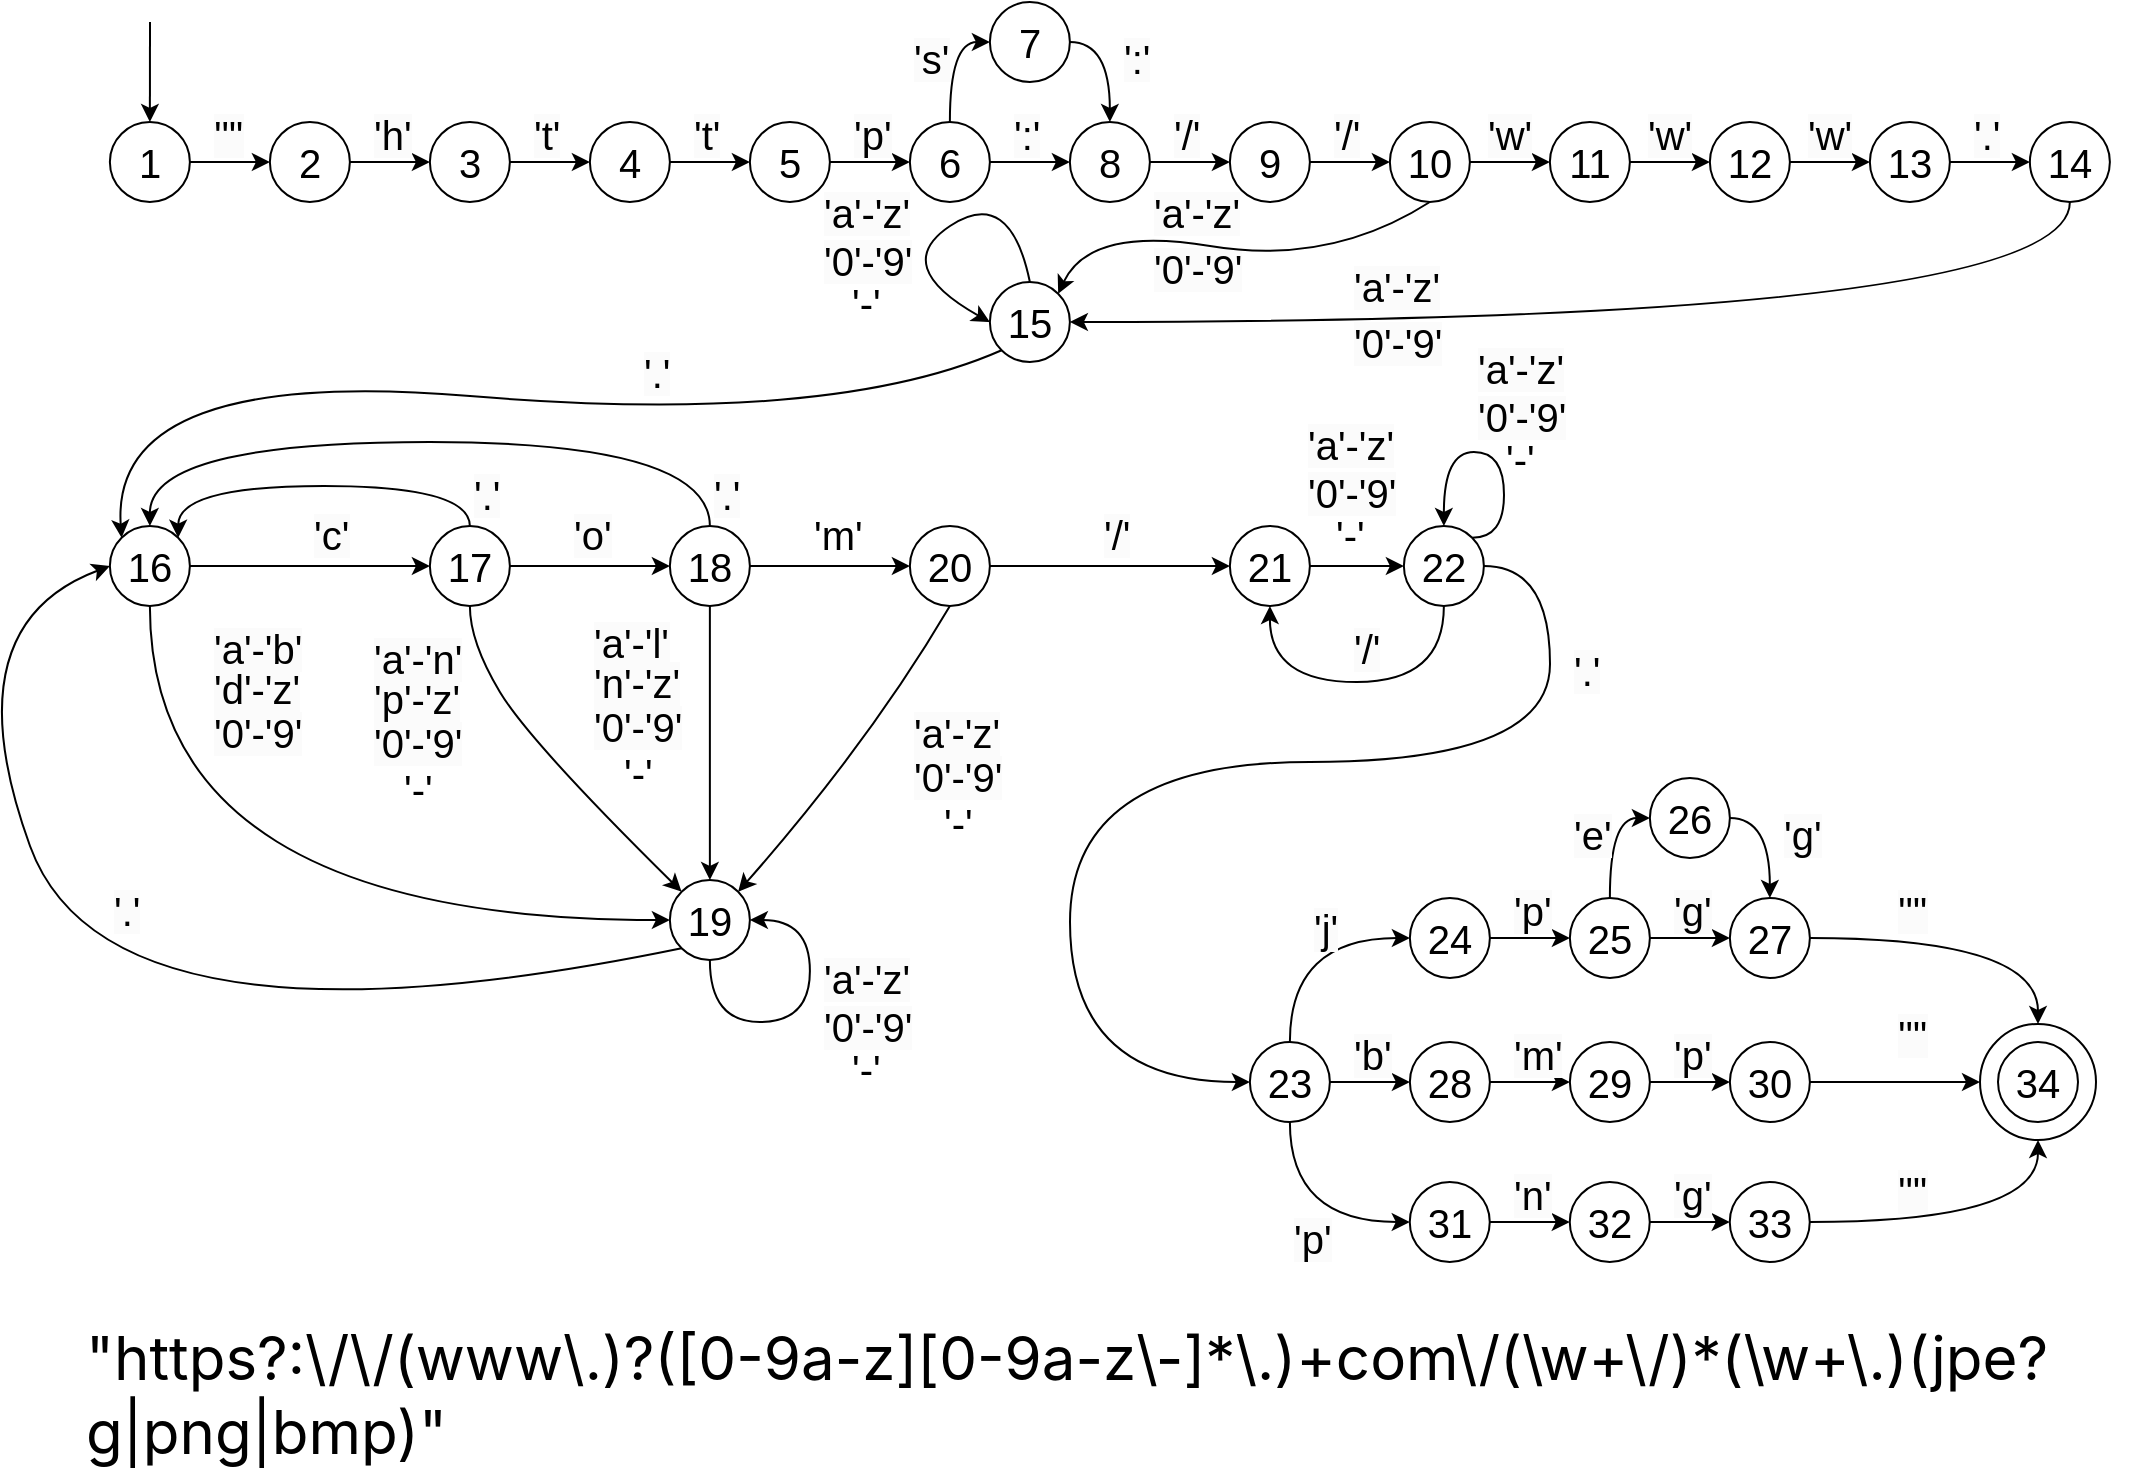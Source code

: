 <mxfile version="21.1.2" type="device">
  <diagram name="Страница 1" id="Y6sv0T2BlLeKWLAdWn_h">
    <mxGraphModel dx="1418" dy="868" grid="1" gridSize="10" guides="1" tooltips="1" connect="1" arrows="1" fold="1" page="1" pageScale="1" pageWidth="1169" pageHeight="827" math="0" shadow="0">
      <root>
        <mxCell id="0" />
        <mxCell id="1" parent="0" />
        <mxCell id="lYXRGoFwwgHIRX3_Q1wA-32" style="edgeStyle=orthogonalEdgeStyle;rounded=0;orthogonalLoop=1;jettySize=auto;html=1;exitX=1;exitY=0.5;exitDx=0;exitDy=0;entryX=0;entryY=0.5;entryDx=0;entryDy=0;fontSize=20;" parent="1" source="lYXRGoFwwgHIRX3_Q1wA-19" target="lYXRGoFwwgHIRX3_Q1wA-21" edge="1">
          <mxGeometry relative="1" as="geometry" />
        </mxCell>
        <mxCell id="lYXRGoFwwgHIRX3_Q1wA-19" value="1" style="ellipse;whiteSpace=wrap;html=1;aspect=fixed;fontSize=20;" parent="1" vertex="1">
          <mxGeometry x="119.94" y="130" width="40" height="40" as="geometry" />
        </mxCell>
        <mxCell id="lYXRGoFwwgHIRX3_Q1wA-33" style="edgeStyle=orthogonalEdgeStyle;rounded=0;orthogonalLoop=1;jettySize=auto;html=1;exitX=1;exitY=0.5;exitDx=0;exitDy=0;fontSize=20;" parent="1" source="lYXRGoFwwgHIRX3_Q1wA-21" target="lYXRGoFwwgHIRX3_Q1wA-22" edge="1">
          <mxGeometry relative="1" as="geometry" />
        </mxCell>
        <mxCell id="lYXRGoFwwgHIRX3_Q1wA-21" value="2" style="ellipse;whiteSpace=wrap;html=1;aspect=fixed;fontSize=20;" parent="1" vertex="1">
          <mxGeometry x="199.94" y="130" width="40" height="40" as="geometry" />
        </mxCell>
        <mxCell id="lYXRGoFwwgHIRX3_Q1wA-34" style="edgeStyle=orthogonalEdgeStyle;rounded=0;orthogonalLoop=1;jettySize=auto;html=1;exitX=1;exitY=0.5;exitDx=0;exitDy=0;entryX=0;entryY=0.5;entryDx=0;entryDy=0;fontSize=20;" parent="1" source="lYXRGoFwwgHIRX3_Q1wA-22" target="lYXRGoFwwgHIRX3_Q1wA-23" edge="1">
          <mxGeometry relative="1" as="geometry" />
        </mxCell>
        <mxCell id="lYXRGoFwwgHIRX3_Q1wA-22" value="3" style="ellipse;whiteSpace=wrap;html=1;aspect=fixed;fontSize=20;" parent="1" vertex="1">
          <mxGeometry x="279.94" y="130" width="40" height="40" as="geometry" />
        </mxCell>
        <mxCell id="lYXRGoFwwgHIRX3_Q1wA-35" style="edgeStyle=orthogonalEdgeStyle;rounded=0;orthogonalLoop=1;jettySize=auto;html=1;exitX=1;exitY=0.5;exitDx=0;exitDy=0;entryX=0;entryY=0.5;entryDx=0;entryDy=0;fontSize=20;" parent="1" source="lYXRGoFwwgHIRX3_Q1wA-23" target="lYXRGoFwwgHIRX3_Q1wA-24" edge="1">
          <mxGeometry relative="1" as="geometry" />
        </mxCell>
        <mxCell id="lYXRGoFwwgHIRX3_Q1wA-23" value="4" style="ellipse;whiteSpace=wrap;html=1;aspect=fixed;fontSize=20;" parent="1" vertex="1">
          <mxGeometry x="359.94" y="130" width="40" height="40" as="geometry" />
        </mxCell>
        <mxCell id="lYXRGoFwwgHIRX3_Q1wA-36" style="edgeStyle=orthogonalEdgeStyle;rounded=0;orthogonalLoop=1;jettySize=auto;html=1;exitX=1;exitY=0.5;exitDx=0;exitDy=0;entryX=0;entryY=0.5;entryDx=0;entryDy=0;fontSize=20;" parent="1" source="lYXRGoFwwgHIRX3_Q1wA-24" target="lYXRGoFwwgHIRX3_Q1wA-25" edge="1">
          <mxGeometry relative="1" as="geometry" />
        </mxCell>
        <mxCell id="lYXRGoFwwgHIRX3_Q1wA-24" value="5" style="ellipse;whiteSpace=wrap;html=1;aspect=fixed;fontSize=20;" parent="1" vertex="1">
          <mxGeometry x="439.94" y="130" width="40" height="40" as="geometry" />
        </mxCell>
        <mxCell id="lYXRGoFwwgHIRX3_Q1wA-37" style="edgeStyle=orthogonalEdgeStyle;rounded=0;orthogonalLoop=1;jettySize=auto;html=1;exitX=1;exitY=0.5;exitDx=0;exitDy=0;entryX=0;entryY=0.5;entryDx=0;entryDy=0;fontSize=20;" parent="1" source="lYXRGoFwwgHIRX3_Q1wA-25" target="lYXRGoFwwgHIRX3_Q1wA-26" edge="1">
          <mxGeometry relative="1" as="geometry" />
        </mxCell>
        <mxCell id="lYXRGoFwwgHIRX3_Q1wA-52" style="edgeStyle=orthogonalEdgeStyle;orthogonalLoop=1;jettySize=auto;html=1;exitX=0.5;exitY=0;exitDx=0;exitDy=0;entryX=0;entryY=0.5;entryDx=0;entryDy=0;curved=1;fontSize=20;" parent="1" source="lYXRGoFwwgHIRX3_Q1wA-25" target="lYXRGoFwwgHIRX3_Q1wA-49" edge="1">
          <mxGeometry relative="1" as="geometry" />
        </mxCell>
        <mxCell id="lYXRGoFwwgHIRX3_Q1wA-25" value="6" style="ellipse;whiteSpace=wrap;html=1;aspect=fixed;fontSize=20;" parent="1" vertex="1">
          <mxGeometry x="519.94" y="130" width="40" height="40" as="geometry" />
        </mxCell>
        <mxCell id="lYXRGoFwwgHIRX3_Q1wA-38" style="edgeStyle=orthogonalEdgeStyle;rounded=0;orthogonalLoop=1;jettySize=auto;html=1;exitX=1;exitY=0.5;exitDx=0;exitDy=0;entryX=0;entryY=0.5;entryDx=0;entryDy=0;fontSize=20;" parent="1" source="lYXRGoFwwgHIRX3_Q1wA-26" target="lYXRGoFwwgHIRX3_Q1wA-27" edge="1">
          <mxGeometry relative="1" as="geometry" />
        </mxCell>
        <mxCell id="lYXRGoFwwgHIRX3_Q1wA-26" value="8" style="ellipse;whiteSpace=wrap;html=1;aspect=fixed;fontSize=20;" parent="1" vertex="1">
          <mxGeometry x="599.94" y="130" width="40" height="40" as="geometry" />
        </mxCell>
        <mxCell id="lYXRGoFwwgHIRX3_Q1wA-39" style="edgeStyle=orthogonalEdgeStyle;rounded=0;orthogonalLoop=1;jettySize=auto;html=1;exitX=1;exitY=0.5;exitDx=0;exitDy=0;entryX=0;entryY=0.5;entryDx=0;entryDy=0;fontSize=20;" parent="1" source="lYXRGoFwwgHIRX3_Q1wA-27" target="lYXRGoFwwgHIRX3_Q1wA-28" edge="1">
          <mxGeometry relative="1" as="geometry" />
        </mxCell>
        <mxCell id="lYXRGoFwwgHIRX3_Q1wA-27" value="9" style="ellipse;whiteSpace=wrap;html=1;aspect=fixed;fontSize=20;" parent="1" vertex="1">
          <mxGeometry x="679.94" y="130" width="40" height="40" as="geometry" />
        </mxCell>
        <mxCell id="lYXRGoFwwgHIRX3_Q1wA-40" style="edgeStyle=orthogonalEdgeStyle;rounded=0;orthogonalLoop=1;jettySize=auto;html=1;exitX=1;exitY=0.5;exitDx=0;exitDy=0;fontSize=20;" parent="1" source="lYXRGoFwwgHIRX3_Q1wA-28" target="lYXRGoFwwgHIRX3_Q1wA-29" edge="1">
          <mxGeometry relative="1" as="geometry" />
        </mxCell>
        <mxCell id="lYXRGoFwwgHIRX3_Q1wA-28" value="10" style="ellipse;whiteSpace=wrap;html=1;aspect=fixed;fontSize=20;" parent="1" vertex="1">
          <mxGeometry x="759.94" y="130" width="40" height="40" as="geometry" />
        </mxCell>
        <mxCell id="lYXRGoFwwgHIRX3_Q1wA-41" style="edgeStyle=orthogonalEdgeStyle;rounded=0;orthogonalLoop=1;jettySize=auto;html=1;exitX=1;exitY=0.5;exitDx=0;exitDy=0;entryX=0;entryY=0.5;entryDx=0;entryDy=0;fontSize=20;" parent="1" source="lYXRGoFwwgHIRX3_Q1wA-29" target="lYXRGoFwwgHIRX3_Q1wA-30" edge="1">
          <mxGeometry relative="1" as="geometry" />
        </mxCell>
        <mxCell id="lYXRGoFwwgHIRX3_Q1wA-29" value="11" style="ellipse;whiteSpace=wrap;html=1;aspect=fixed;fontSize=20;" parent="1" vertex="1">
          <mxGeometry x="839.94" y="130" width="40" height="40" as="geometry" />
        </mxCell>
        <mxCell id="lYXRGoFwwgHIRX3_Q1wA-42" style="edgeStyle=orthogonalEdgeStyle;rounded=0;orthogonalLoop=1;jettySize=auto;html=1;exitX=1;exitY=0.5;exitDx=0;exitDy=0;fontSize=20;" parent="1" source="lYXRGoFwwgHIRX3_Q1wA-30" target="lYXRGoFwwgHIRX3_Q1wA-31" edge="1">
          <mxGeometry relative="1" as="geometry" />
        </mxCell>
        <mxCell id="lYXRGoFwwgHIRX3_Q1wA-30" value="12" style="ellipse;whiteSpace=wrap;html=1;aspect=fixed;fontSize=20;" parent="1" vertex="1">
          <mxGeometry x="919.94" y="130" width="40" height="40" as="geometry" />
        </mxCell>
        <mxCell id="lYXRGoFwwgHIRX3_Q1wA-62" style="edgeStyle=orthogonalEdgeStyle;rounded=0;orthogonalLoop=1;jettySize=auto;html=1;exitX=1;exitY=0.5;exitDx=0;exitDy=0;entryX=0;entryY=0.5;entryDx=0;entryDy=0;fontSize=20;" parent="1" source="lYXRGoFwwgHIRX3_Q1wA-31" target="lYXRGoFwwgHIRX3_Q1wA-61" edge="1">
          <mxGeometry relative="1" as="geometry" />
        </mxCell>
        <mxCell id="lYXRGoFwwgHIRX3_Q1wA-31" value="13" style="ellipse;whiteSpace=wrap;html=1;aspect=fixed;fontSize=20;" parent="1" vertex="1">
          <mxGeometry x="999.94" y="130" width="40" height="40" as="geometry" />
        </mxCell>
        <mxCell id="lYXRGoFwwgHIRX3_Q1wA-43" value="&lt;span style=&quot;color: rgb(0, 0, 0); font-family: Helvetica; font-size: 20px; font-style: normal; font-variant-ligatures: normal; font-variant-caps: normal; font-weight: 400; letter-spacing: normal; orphans: 2; text-align: center; text-indent: 0px; text-transform: none; widows: 2; word-spacing: 0px; -webkit-text-stroke-width: 0px; background-color: rgb(251, 251, 251); text-decoration-thickness: initial; text-decoration-style: initial; text-decoration-color: initial; float: none; display: inline !important;&quot;&gt;&#39;&quot;&#39;&lt;/span&gt;" style="text;whiteSpace=wrap;html=1;fontSize=20;" parent="1" vertex="1">
          <mxGeometry x="169.94" y="118" width="20" height="30" as="geometry" />
        </mxCell>
        <mxCell id="lYXRGoFwwgHIRX3_Q1wA-44" value="&lt;span style=&quot;color: rgb(0, 0, 0); font-family: Helvetica; font-size: 20px; font-style: normal; font-variant-ligatures: normal; font-variant-caps: normal; font-weight: 400; letter-spacing: normal; orphans: 2; text-align: center; text-indent: 0px; text-transform: none; widows: 2; word-spacing: 0px; -webkit-text-stroke-width: 0px; background-color: rgb(251, 251, 251); text-decoration-thickness: initial; text-decoration-style: initial; text-decoration-color: initial; float: none; display: inline !important;&quot;&gt;&#39;h&#39;&lt;/span&gt;" style="text;whiteSpace=wrap;html=1;fontSize=20;" parent="1" vertex="1">
          <mxGeometry x="249.94" y="118" width="20" height="30" as="geometry" />
        </mxCell>
        <mxCell id="lYXRGoFwwgHIRX3_Q1wA-45" value="&lt;span style=&quot;color: rgb(0, 0, 0); font-family: Helvetica; font-size: 20px; font-style: normal; font-variant-ligatures: normal; font-variant-caps: normal; font-weight: 400; letter-spacing: normal; orphans: 2; text-align: center; text-indent: 0px; text-transform: none; widows: 2; word-spacing: 0px; -webkit-text-stroke-width: 0px; background-color: rgb(251, 251, 251); text-decoration-thickness: initial; text-decoration-style: initial; text-decoration-color: initial; float: none; display: inline !important;&quot;&gt;&#39;t&#39;&lt;/span&gt;" style="text;whiteSpace=wrap;html=1;fontSize=20;" parent="1" vertex="1">
          <mxGeometry x="329.94" y="118" width="20" height="30" as="geometry" />
        </mxCell>
        <mxCell id="lYXRGoFwwgHIRX3_Q1wA-46" value="&lt;span style=&quot;color: rgb(0, 0, 0); font-family: Helvetica; font-size: 20px; font-style: normal; font-variant-ligatures: normal; font-variant-caps: normal; font-weight: 400; letter-spacing: normal; orphans: 2; text-align: center; text-indent: 0px; text-transform: none; widows: 2; word-spacing: 0px; -webkit-text-stroke-width: 0px; background-color: rgb(251, 251, 251); text-decoration-thickness: initial; text-decoration-style: initial; text-decoration-color: initial; float: none; display: inline !important;&quot;&gt;&#39;t&#39;&lt;/span&gt;" style="text;whiteSpace=wrap;html=1;fontSize=20;" parent="1" vertex="1">
          <mxGeometry x="409.94" y="118" width="20" height="30" as="geometry" />
        </mxCell>
        <mxCell id="lYXRGoFwwgHIRX3_Q1wA-47" value="&lt;span style=&quot;color: rgb(0, 0, 0); font-family: Helvetica; font-size: 20px; font-style: normal; font-variant-ligatures: normal; font-variant-caps: normal; font-weight: 400; letter-spacing: normal; orphans: 2; text-align: center; text-indent: 0px; text-transform: none; widows: 2; word-spacing: 0px; -webkit-text-stroke-width: 0px; background-color: rgb(251, 251, 251); text-decoration-thickness: initial; text-decoration-style: initial; text-decoration-color: initial; float: none; display: inline !important;&quot;&gt;&#39;p&#39;&lt;/span&gt;" style="text;whiteSpace=wrap;html=1;fontSize=20;" parent="1" vertex="1">
          <mxGeometry x="489.94" y="118" width="20" height="30" as="geometry" />
        </mxCell>
        <mxCell id="lYXRGoFwwgHIRX3_Q1wA-48" value="&lt;span style=&quot;color: rgb(0, 0, 0); font-family: Helvetica; font-size: 20px; font-style: normal; font-variant-ligatures: normal; font-variant-caps: normal; font-weight: 400; letter-spacing: normal; orphans: 2; text-align: center; text-indent: 0px; text-transform: none; widows: 2; word-spacing: 0px; -webkit-text-stroke-width: 0px; background-color: rgb(251, 251, 251); text-decoration-thickness: initial; text-decoration-style: initial; text-decoration-color: initial; float: none; display: inline !important;&quot;&gt;&#39;:&#39;&lt;/span&gt;" style="text;whiteSpace=wrap;html=1;fontSize=20;" parent="1" vertex="1">
          <mxGeometry x="569.94" y="118" width="20" height="30" as="geometry" />
        </mxCell>
        <mxCell id="lYXRGoFwwgHIRX3_Q1wA-53" style="edgeStyle=orthogonalEdgeStyle;orthogonalLoop=1;jettySize=auto;html=1;exitX=1;exitY=0.5;exitDx=0;exitDy=0;entryX=0.5;entryY=0;entryDx=0;entryDy=0;curved=1;fontSize=20;" parent="1" source="lYXRGoFwwgHIRX3_Q1wA-49" target="lYXRGoFwwgHIRX3_Q1wA-26" edge="1">
          <mxGeometry relative="1" as="geometry" />
        </mxCell>
        <mxCell id="lYXRGoFwwgHIRX3_Q1wA-49" value="7" style="ellipse;whiteSpace=wrap;html=1;aspect=fixed;fontSize=20;" parent="1" vertex="1">
          <mxGeometry x="559.94" y="70" width="40" height="40" as="geometry" />
        </mxCell>
        <mxCell id="lYXRGoFwwgHIRX3_Q1wA-54" value="&lt;span style=&quot;color: rgb(0, 0, 0); font-family: Helvetica; font-size: 20px; font-style: normal; font-variant-ligatures: normal; font-variant-caps: normal; font-weight: 400; letter-spacing: normal; orphans: 2; text-align: center; text-indent: 0px; text-transform: none; widows: 2; word-spacing: 0px; -webkit-text-stroke-width: 0px; background-color: rgb(251, 251, 251); text-decoration-thickness: initial; text-decoration-style: initial; text-decoration-color: initial; float: none; display: inline !important;&quot;&gt;&#39;:&#39;&lt;/span&gt;" style="text;whiteSpace=wrap;html=1;fontSize=20;" parent="1" vertex="1">
          <mxGeometry x="624.94" y="80" width="20" height="30" as="geometry" />
        </mxCell>
        <mxCell id="lYXRGoFwwgHIRX3_Q1wA-55" value="&lt;span style=&quot;color: rgb(0, 0, 0); font-family: Helvetica; font-size: 20px; font-style: normal; font-variant-ligatures: normal; font-variant-caps: normal; font-weight: 400; letter-spacing: normal; orphans: 2; text-align: center; text-indent: 0px; text-transform: none; widows: 2; word-spacing: 0px; -webkit-text-stroke-width: 0px; background-color: rgb(251, 251, 251); text-decoration-thickness: initial; text-decoration-style: initial; text-decoration-color: initial; float: none; display: inline !important;&quot;&gt;&#39;s&#39;&lt;/span&gt;" style="text;whiteSpace=wrap;html=1;fontSize=20;" parent="1" vertex="1">
          <mxGeometry x="519.94" y="80" width="20" height="30" as="geometry" />
        </mxCell>
        <mxCell id="lYXRGoFwwgHIRX3_Q1wA-56" value="&lt;span style=&quot;color: rgb(0, 0, 0); font-family: Helvetica; font-size: 20px; font-style: normal; font-variant-ligatures: normal; font-variant-caps: normal; font-weight: 400; letter-spacing: normal; orphans: 2; text-align: center; text-indent: 0px; text-transform: none; widows: 2; word-spacing: 0px; -webkit-text-stroke-width: 0px; background-color: rgb(251, 251, 251); text-decoration-thickness: initial; text-decoration-style: initial; text-decoration-color: initial; float: none; display: inline !important;&quot;&gt;&#39;/&#39;&lt;/span&gt;" style="text;whiteSpace=wrap;html=1;fontSize=20;" parent="1" vertex="1">
          <mxGeometry x="649.94" y="118" width="10" height="30" as="geometry" />
        </mxCell>
        <mxCell id="lYXRGoFwwgHIRX3_Q1wA-57" value="&lt;span style=&quot;color: rgb(0, 0, 0); font-family: Helvetica; font-size: 20px; font-style: normal; font-variant-ligatures: normal; font-variant-caps: normal; font-weight: 400; letter-spacing: normal; orphans: 2; text-align: center; text-indent: 0px; text-transform: none; widows: 2; word-spacing: 0px; -webkit-text-stroke-width: 0px; background-color: rgb(251, 251, 251); text-decoration-thickness: initial; text-decoration-style: initial; text-decoration-color: initial; float: none; display: inline !important;&quot;&gt;&#39;/&#39;&lt;/span&gt;" style="text;whiteSpace=wrap;html=1;fontSize=20;" parent="1" vertex="1">
          <mxGeometry x="729.94" y="118" width="10" height="30" as="geometry" />
        </mxCell>
        <mxCell id="lYXRGoFwwgHIRX3_Q1wA-58" value="&lt;span style=&quot;color: rgb(0, 0, 0); font-family: Helvetica; font-size: 20px; font-style: normal; font-variant-ligatures: normal; font-variant-caps: normal; font-weight: 400; letter-spacing: normal; orphans: 2; text-align: center; text-indent: 0px; text-transform: none; widows: 2; word-spacing: 0px; -webkit-text-stroke-width: 0px; background-color: rgb(251, 251, 251); text-decoration-thickness: initial; text-decoration-style: initial; text-decoration-color: initial; float: none; display: inline !important;&quot;&gt;&#39;w&#39;&lt;/span&gt;" style="text;whiteSpace=wrap;html=1;fontSize=20;" parent="1" vertex="1">
          <mxGeometry x="806.94" y="118" width="20" height="30" as="geometry" />
        </mxCell>
        <mxCell id="lYXRGoFwwgHIRX3_Q1wA-59" value="&lt;span style=&quot;color: rgb(0, 0, 0); font-family: Helvetica; font-size: 20px; font-style: normal; font-variant-ligatures: normal; font-variant-caps: normal; font-weight: 400; letter-spacing: normal; orphans: 2; text-align: center; text-indent: 0px; text-transform: none; widows: 2; word-spacing: 0px; -webkit-text-stroke-width: 0px; background-color: rgb(251, 251, 251); text-decoration-thickness: initial; text-decoration-style: initial; text-decoration-color: initial; float: none; display: inline !important;&quot;&gt;&#39;w&#39;&lt;/span&gt;" style="text;whiteSpace=wrap;html=1;fontSize=20;" parent="1" vertex="1">
          <mxGeometry x="886.94" y="118" width="20" height="30" as="geometry" />
        </mxCell>
        <mxCell id="lYXRGoFwwgHIRX3_Q1wA-60" value="&lt;span style=&quot;color: rgb(0, 0, 0); font-family: Helvetica; font-size: 20px; font-style: normal; font-variant-ligatures: normal; font-variant-caps: normal; font-weight: 400; letter-spacing: normal; orphans: 2; text-align: center; text-indent: 0px; text-transform: none; widows: 2; word-spacing: 0px; -webkit-text-stroke-width: 0px; background-color: rgb(251, 251, 251); text-decoration-thickness: initial; text-decoration-style: initial; text-decoration-color: initial; float: none; display: inline !important;&quot;&gt;&#39;w&#39;&lt;/span&gt;" style="text;whiteSpace=wrap;html=1;fontSize=20;" parent="1" vertex="1">
          <mxGeometry x="966.94" y="118" width="20" height="30" as="geometry" />
        </mxCell>
        <mxCell id="lYXRGoFwwgHIRX3_Q1wA-78" style="edgeStyle=orthogonalEdgeStyle;orthogonalLoop=1;jettySize=auto;html=1;exitX=0.5;exitY=1;exitDx=0;exitDy=0;entryX=1;entryY=0.5;entryDx=0;entryDy=0;curved=1;fontSize=20;" parent="1" source="lYXRGoFwwgHIRX3_Q1wA-61" target="lYXRGoFwwgHIRX3_Q1wA-76" edge="1">
          <mxGeometry relative="1" as="geometry" />
        </mxCell>
        <mxCell id="lYXRGoFwwgHIRX3_Q1wA-61" value="14" style="ellipse;whiteSpace=wrap;html=1;aspect=fixed;fontSize=20;" parent="1" vertex="1">
          <mxGeometry x="1079.94" y="130" width="40" height="40" as="geometry" />
        </mxCell>
        <mxCell id="lYXRGoFwwgHIRX3_Q1wA-63" value="&lt;span style=&quot;color: rgb(0, 0, 0); font-family: Helvetica; font-size: 20px; font-style: normal; font-variant-ligatures: normal; font-variant-caps: normal; font-weight: 400; letter-spacing: normal; orphans: 2; text-align: center; text-indent: 0px; text-transform: none; widows: 2; word-spacing: 0px; -webkit-text-stroke-width: 0px; background-color: rgb(251, 251, 251); text-decoration-thickness: initial; text-decoration-style: initial; text-decoration-color: initial; float: none; display: inline !important;&quot;&gt;&#39;.&#39;&lt;/span&gt;" style="text;whiteSpace=wrap;html=1;fontSize=20;" parent="1" vertex="1">
          <mxGeometry x="1049.94" y="118" width="20" height="30" as="geometry" />
        </mxCell>
        <mxCell id="lYXRGoFwwgHIRX3_Q1wA-76" value="15" style="ellipse;whiteSpace=wrap;html=1;aspect=fixed;fontSize=20;" parent="1" vertex="1">
          <mxGeometry x="559.94" y="210" width="40" height="40" as="geometry" />
        </mxCell>
        <mxCell id="lYXRGoFwwgHIRX3_Q1wA-79" value="&lt;span style=&quot;color: rgb(0, 0, 0); font-family: Helvetica; font-size: 20px; font-style: normal; font-variant-ligatures: normal; font-variant-caps: normal; font-weight: 400; letter-spacing: normal; orphans: 2; text-align: center; text-indent: 0px; text-transform: none; widows: 2; word-spacing: 0px; -webkit-text-stroke-width: 0px; background-color: rgb(251, 251, 251); text-decoration-thickness: initial; text-decoration-style: initial; text-decoration-color: initial; float: none; display: inline !important;&quot;&gt;&#39;0&#39;-&#39;9&#39;&lt;/span&gt;" style="text;whiteSpace=wrap;html=1;fontSize=20;" parent="1" vertex="1">
          <mxGeometry x="639.94" y="185" width="50" height="30" as="geometry" />
        </mxCell>
        <mxCell id="lYXRGoFwwgHIRX3_Q1wA-80" value="&lt;span style=&quot;color: rgb(0, 0, 0); font-family: Helvetica; font-size: 20px; font-style: normal; font-variant-ligatures: normal; font-variant-caps: normal; font-weight: 400; letter-spacing: normal; orphans: 2; text-align: center; text-indent: 0px; text-transform: none; widows: 2; word-spacing: 0px; -webkit-text-stroke-width: 0px; background-color: rgb(251, 251, 251); text-decoration-thickness: initial; text-decoration-style: initial; text-decoration-color: initial; float: none; display: inline !important;&quot;&gt;&#39;a&#39;-&#39;z&#39;&lt;/span&gt;" style="text;whiteSpace=wrap;html=1;fontSize=20;" parent="1" vertex="1">
          <mxGeometry x="639.94" y="157" width="50" height="30" as="geometry" />
        </mxCell>
        <mxCell id="lYXRGoFwwgHIRX3_Q1wA-99" value="&lt;span style=&quot;color: rgb(0, 0, 0); font-family: Helvetica; font-size: 20px; font-style: normal; font-variant-ligatures: normal; font-variant-caps: normal; font-weight: 400; letter-spacing: normal; orphans: 2; text-align: center; text-indent: 0px; text-transform: none; widows: 2; word-spacing: 0px; -webkit-text-stroke-width: 0px; background-color: rgb(251, 251, 251); text-decoration-thickness: initial; text-decoration-style: initial; text-decoration-color: initial; float: none; display: inline !important;&quot;&gt;&#39;a&#39;-&#39;z&#39;&lt;/span&gt;" style="text;whiteSpace=wrap;html=1;fontSize=20;" parent="1" vertex="1">
          <mxGeometry x="474.94" y="157" width="50" height="30" as="geometry" />
        </mxCell>
        <mxCell id="lYXRGoFwwgHIRX3_Q1wA-100" value="&lt;span style=&quot;color: rgb(0, 0, 0); font-family: Helvetica; font-size: 20px; font-style: normal; font-variant-ligatures: normal; font-variant-caps: normal; font-weight: 400; letter-spacing: normal; orphans: 2; text-align: center; text-indent: 0px; text-transform: none; widows: 2; word-spacing: 0px; -webkit-text-stroke-width: 0px; background-color: rgb(251, 251, 251); text-decoration-thickness: initial; text-decoration-style: initial; text-decoration-color: initial; float: none; display: inline !important;&quot;&gt;&#39;0&#39;-&#39;9&#39;&lt;/span&gt;" style="text;whiteSpace=wrap;html=1;fontSize=20;" parent="1" vertex="1">
          <mxGeometry x="474.94" y="181" width="50" height="30" as="geometry" />
        </mxCell>
        <mxCell id="lYXRGoFwwgHIRX3_Q1wA-101" value="&lt;div style=&quot;text-align: center; font-size: 20px;&quot;&gt;&lt;span style=&quot;background-color: initial; font-size: 20px;&quot;&gt;&#39;-&#39;&lt;/span&gt;&lt;/div&gt;" style="text;whiteSpace=wrap;html=1;fontSize=20;" parent="1" vertex="1">
          <mxGeometry x="489.44" y="202" width="21" height="30" as="geometry" />
        </mxCell>
        <mxCell id="lYXRGoFwwgHIRX3_Q1wA-265" style="edgeStyle=orthogonalEdgeStyle;orthogonalLoop=1;jettySize=auto;html=1;exitX=0.5;exitY=1;exitDx=0;exitDy=0;entryX=0;entryY=0.5;entryDx=0;entryDy=0;curved=1;fontSize=20;" parent="1" source="lYXRGoFwwgHIRX3_Q1wA-113" target="lYXRGoFwwgHIRX3_Q1wA-244" edge="1">
          <mxGeometry relative="1" as="geometry" />
        </mxCell>
        <mxCell id="lYXRGoFwwgHIRX3_Q1wA-113" value="16" style="ellipse;whiteSpace=wrap;html=1;aspect=fixed;fontSize=20;" parent="1" vertex="1">
          <mxGeometry x="119.94" y="332" width="40" height="40" as="geometry" />
        </mxCell>
        <mxCell id="lYXRGoFwwgHIRX3_Q1wA-226" style="edgeStyle=orthogonalEdgeStyle;rounded=0;orthogonalLoop=1;jettySize=auto;html=1;exitX=1;exitY=0.5;exitDx=0;exitDy=0;entryX=0;entryY=0.5;entryDx=0;entryDy=0;fontSize=20;" parent="1" source="lYXRGoFwwgHIRX3_Q1wA-113" target="lYXRGoFwwgHIRX3_Q1wA-229" edge="1">
          <mxGeometry relative="1" as="geometry">
            <mxPoint x="319.94" y="352" as="sourcePoint" />
          </mxGeometry>
        </mxCell>
        <mxCell id="lYXRGoFwwgHIRX3_Q1wA-228" style="edgeStyle=orthogonalEdgeStyle;rounded=0;orthogonalLoop=1;jettySize=auto;html=1;exitX=1;exitY=0.5;exitDx=0;exitDy=0;fontSize=20;" parent="1" source="lYXRGoFwwgHIRX3_Q1wA-229" target="lYXRGoFwwgHIRX3_Q1wA-231" edge="1">
          <mxGeometry relative="1" as="geometry" />
        </mxCell>
        <mxCell id="lYXRGoFwwgHIRX3_Q1wA-312" style="edgeStyle=orthogonalEdgeStyle;orthogonalLoop=1;jettySize=auto;html=1;exitX=0.5;exitY=0;exitDx=0;exitDy=0;entryX=1;entryY=0;entryDx=0;entryDy=0;curved=1;fontSize=20;" parent="1" source="lYXRGoFwwgHIRX3_Q1wA-229" target="lYXRGoFwwgHIRX3_Q1wA-113" edge="1">
          <mxGeometry relative="1" as="geometry">
            <Array as="points">
              <mxPoint x="299.94" y="312" />
              <mxPoint x="153.94" y="312" />
            </Array>
          </mxGeometry>
        </mxCell>
        <mxCell id="lYXRGoFwwgHIRX3_Q1wA-229" value="17" style="ellipse;whiteSpace=wrap;html=1;aspect=fixed;fontSize=20;" parent="1" vertex="1">
          <mxGeometry x="279.94" y="332" width="40" height="40" as="geometry" />
        </mxCell>
        <mxCell id="lYXRGoFwwgHIRX3_Q1wA-230" style="edgeStyle=orthogonalEdgeStyle;rounded=0;orthogonalLoop=1;jettySize=auto;html=1;exitX=1;exitY=0.5;exitDx=0;exitDy=0;entryX=0;entryY=0.5;entryDx=0;entryDy=0;fontSize=20;" parent="1" source="lYXRGoFwwgHIRX3_Q1wA-231" target="lYXRGoFwwgHIRX3_Q1wA-232" edge="1">
          <mxGeometry relative="1" as="geometry" />
        </mxCell>
        <mxCell id="lYXRGoFwwgHIRX3_Q1wA-246" style="edgeStyle=orthogonalEdgeStyle;rounded=0;orthogonalLoop=1;jettySize=auto;html=1;exitX=0.5;exitY=1;exitDx=0;exitDy=0;fontSize=20;" parent="1" source="lYXRGoFwwgHIRX3_Q1wA-231" target="lYXRGoFwwgHIRX3_Q1wA-244" edge="1">
          <mxGeometry relative="1" as="geometry" />
        </mxCell>
        <mxCell id="lYXRGoFwwgHIRX3_Q1wA-313" style="edgeStyle=orthogonalEdgeStyle;orthogonalLoop=1;jettySize=auto;html=1;exitX=0.5;exitY=0;exitDx=0;exitDy=0;entryX=0.5;entryY=0;entryDx=0;entryDy=0;curved=1;fontSize=20;" parent="1" source="lYXRGoFwwgHIRX3_Q1wA-231" target="lYXRGoFwwgHIRX3_Q1wA-113" edge="1">
          <mxGeometry relative="1" as="geometry">
            <Array as="points">
              <mxPoint x="419.94" y="290" />
              <mxPoint x="139.94" y="290" />
            </Array>
          </mxGeometry>
        </mxCell>
        <mxCell id="lYXRGoFwwgHIRX3_Q1wA-231" value="18" style="ellipse;whiteSpace=wrap;html=1;aspect=fixed;fontSize=20;" parent="1" vertex="1">
          <mxGeometry x="399.94" y="332" width="40" height="40" as="geometry" />
        </mxCell>
        <mxCell id="lYXRGoFwwgHIRX3_Q1wA-318" style="edgeStyle=orthogonalEdgeStyle;rounded=0;orthogonalLoop=1;jettySize=auto;html=1;exitX=1;exitY=0.5;exitDx=0;exitDy=0;fontSize=20;entryX=0;entryY=0.5;entryDx=0;entryDy=0;" parent="1" source="lYXRGoFwwgHIRX3_Q1wA-232" target="lYXRGoFwwgHIRX3_Q1wA-407" edge="1">
          <mxGeometry relative="1" as="geometry">
            <mxPoint x="679.94" y="352" as="targetPoint" />
          </mxGeometry>
        </mxCell>
        <mxCell id="lYXRGoFwwgHIRX3_Q1wA-232" value="20" style="ellipse;whiteSpace=wrap;html=1;aspect=fixed;fontSize=20;" parent="1" vertex="1">
          <mxGeometry x="519.94" y="332" width="40" height="40" as="geometry" />
        </mxCell>
        <mxCell id="lYXRGoFwwgHIRX3_Q1wA-233" value="&lt;span style=&quot;color: rgb(0, 0, 0); font-family: Helvetica; font-size: 20px; font-style: normal; font-variant-ligatures: normal; font-variant-caps: normal; font-weight: 400; letter-spacing: normal; orphans: 2; text-align: center; text-indent: 0px; text-transform: none; widows: 2; word-spacing: 0px; -webkit-text-stroke-width: 0px; background-color: rgb(251, 251, 251); text-decoration-thickness: initial; text-decoration-style: initial; text-decoration-color: initial; float: none; display: inline !important;&quot;&gt;&#39;c&#39;&lt;/span&gt;" style="text;whiteSpace=wrap;html=1;fontSize=20;" parent="1" vertex="1">
          <mxGeometry x="219.94" y="318" width="20" height="30" as="geometry" />
        </mxCell>
        <mxCell id="lYXRGoFwwgHIRX3_Q1wA-234" value="&lt;span style=&quot;color: rgb(0, 0, 0); font-family: Helvetica; font-size: 20px; font-style: normal; font-variant-ligatures: normal; font-variant-caps: normal; font-weight: 400; letter-spacing: normal; orphans: 2; text-align: center; text-indent: 0px; text-transform: none; widows: 2; word-spacing: 0px; -webkit-text-stroke-width: 0px; background-color: rgb(251, 251, 251); text-decoration-thickness: initial; text-decoration-style: initial; text-decoration-color: initial; float: none; display: inline !important;&quot;&gt;&#39;o&#39;&lt;/span&gt;" style="text;whiteSpace=wrap;html=1;fontSize=20;" parent="1" vertex="1">
          <mxGeometry x="349.94" y="318" width="20" height="30" as="geometry" />
        </mxCell>
        <mxCell id="lYXRGoFwwgHIRX3_Q1wA-235" value="&lt;div style=&quot;text-align: center; font-size: 20px;&quot;&gt;&lt;span style=&quot;background-color: initial; font-size: 20px;&quot;&gt;&#39;m&#39;&lt;/span&gt;&lt;/div&gt;" style="text;whiteSpace=wrap;html=1;fontSize=20;" parent="1" vertex="1">
          <mxGeometry x="469.94" y="318" width="30" height="30" as="geometry" />
        </mxCell>
        <mxCell id="lYXRGoFwwgHIRX3_Q1wA-244" value="19" style="ellipse;whiteSpace=wrap;html=1;aspect=fixed;fontSize=20;" parent="1" vertex="1">
          <mxGeometry x="399.94" y="509" width="40" height="40" as="geometry" />
        </mxCell>
        <mxCell id="lYXRGoFwwgHIRX3_Q1wA-248" value="" style="curved=1;endArrow=classic;html=1;rounded=0;entryX=1;entryY=0;entryDx=0;entryDy=0;exitX=0.5;exitY=1;exitDx=0;exitDy=0;fontSize=20;" parent="1" source="lYXRGoFwwgHIRX3_Q1wA-232" target="lYXRGoFwwgHIRX3_Q1wA-244" edge="1">
          <mxGeometry width="50" height="50" relative="1" as="geometry">
            <mxPoint x="519.94" y="480" as="sourcePoint" />
            <mxPoint x="569.94" y="430" as="targetPoint" />
            <Array as="points">
              <mxPoint x="499.94" y="440" />
            </Array>
          </mxGeometry>
        </mxCell>
        <mxCell id="lYXRGoFwwgHIRX3_Q1wA-250" value="" style="curved=1;endArrow=classic;html=1;rounded=0;entryX=0;entryY=0;entryDx=0;entryDy=0;exitX=0.5;exitY=1;exitDx=0;exitDy=0;fontSize=20;" parent="1" source="lYXRGoFwwgHIRX3_Q1wA-229" target="lYXRGoFwwgHIRX3_Q1wA-244" edge="1">
          <mxGeometry width="50" height="50" relative="1" as="geometry">
            <mxPoint x="549.94" y="382" as="sourcePoint" />
            <mxPoint x="443.94" y="468" as="targetPoint" />
            <Array as="points">
              <mxPoint x="299.94" y="390" />
              <mxPoint x="329.94" y="440" />
            </Array>
          </mxGeometry>
        </mxCell>
        <mxCell id="lYXRGoFwwgHIRX3_Q1wA-267" value="&lt;span style=&quot;color: rgb(0, 0, 0); font-family: Helvetica; font-size: 20px; font-style: normal; font-variant-ligatures: normal; font-variant-caps: normal; font-weight: 400; letter-spacing: normal; orphans: 2; text-align: center; text-indent: 0px; text-transform: none; widows: 2; word-spacing: 0px; -webkit-text-stroke-width: 0px; background-color: rgb(251, 251, 251); text-decoration-thickness: initial; text-decoration-style: initial; text-decoration-color: initial; float: none; display: inline !important;&quot;&gt;&#39;a&#39;-&#39;b&#39;&lt;/span&gt;" style="text;whiteSpace=wrap;html=1;fontSize=20;" parent="1" vertex="1">
          <mxGeometry x="169.94" y="374.5" width="50" height="30" as="geometry" />
        </mxCell>
        <mxCell id="lYXRGoFwwgHIRX3_Q1wA-268" value="&lt;span style=&quot;color: rgb(0, 0, 0); font-family: Helvetica; font-size: 20px; font-style: normal; font-variant-ligatures: normal; font-variant-caps: normal; font-weight: 400; letter-spacing: normal; orphans: 2; text-align: center; text-indent: 0px; text-transform: none; widows: 2; word-spacing: 0px; -webkit-text-stroke-width: 0px; background-color: rgb(251, 251, 251); text-decoration-thickness: initial; text-decoration-style: initial; text-decoration-color: initial; float: none; display: inline !important;&quot;&gt;&#39;0&#39;-&#39;9&#39;&lt;/span&gt;" style="text;whiteSpace=wrap;html=1;fontSize=20;" parent="1" vertex="1">
          <mxGeometry x="169.94" y="416.5" width="50" height="30" as="geometry" />
        </mxCell>
        <mxCell id="lYXRGoFwwgHIRX3_Q1wA-273" style="edgeStyle=orthogonalEdgeStyle;orthogonalLoop=1;jettySize=auto;html=1;exitX=0.5;exitY=1;exitDx=0;exitDy=0;entryX=1;entryY=0.5;entryDx=0;entryDy=0;curved=1;fontSize=20;" parent="1" source="lYXRGoFwwgHIRX3_Q1wA-244" target="lYXRGoFwwgHIRX3_Q1wA-244" edge="1">
          <mxGeometry relative="1" as="geometry">
            <Array as="points">
              <mxPoint x="419.94" y="580" />
              <mxPoint x="469.94" y="580" />
              <mxPoint x="469.94" y="529" />
            </Array>
          </mxGeometry>
        </mxCell>
        <mxCell id="lYXRGoFwwgHIRX3_Q1wA-274" value="&lt;span style=&quot;color: rgb(0, 0, 0); font-family: Helvetica; font-size: 20px; font-style: normal; font-variant-ligatures: normal; font-variant-caps: normal; font-weight: 400; letter-spacing: normal; orphans: 2; text-align: center; text-indent: 0px; text-transform: none; widows: 2; word-spacing: 0px; -webkit-text-stroke-width: 0px; background-color: rgb(251, 251, 251); text-decoration-thickness: initial; text-decoration-style: initial; text-decoration-color: initial; float: none; display: inline !important;&quot;&gt;&#39;d&#39;-&#39;z&#39;&lt;/span&gt;" style="text;whiteSpace=wrap;html=1;fontSize=20;" parent="1" vertex="1">
          <mxGeometry x="169.94" y="394.5" width="50" height="30" as="geometry" />
        </mxCell>
        <mxCell id="lYXRGoFwwgHIRX3_Q1wA-289" value="&lt;span style=&quot;color: rgb(0, 0, 0); font-family: Helvetica; font-size: 20px; font-style: normal; font-variant-ligatures: normal; font-variant-caps: normal; font-weight: 400; letter-spacing: normal; orphans: 2; text-align: center; text-indent: 0px; text-transform: none; widows: 2; word-spacing: 0px; -webkit-text-stroke-width: 0px; background-color: rgb(251, 251, 251); text-decoration-thickness: initial; text-decoration-style: initial; text-decoration-color: initial; float: none; display: inline !important;&quot;&gt;&#39;0&#39;-&#39;9&#39;&lt;/span&gt;" style="text;whiteSpace=wrap;html=1;fontSize=20;" parent="1" vertex="1">
          <mxGeometry x="739.94" y="222" width="50" height="30" as="geometry" />
        </mxCell>
        <mxCell id="lYXRGoFwwgHIRX3_Q1wA-290" value="&lt;span style=&quot;color: rgb(0, 0, 0); font-family: Helvetica; font-size: 20px; font-style: normal; font-variant-ligatures: normal; font-variant-caps: normal; font-weight: 400; letter-spacing: normal; orphans: 2; text-align: center; text-indent: 0px; text-transform: none; widows: 2; word-spacing: 0px; -webkit-text-stroke-width: 0px; background-color: rgb(251, 251, 251); text-decoration-thickness: initial; text-decoration-style: initial; text-decoration-color: initial; float: none; display: inline !important;&quot;&gt;&#39;a&#39;-&#39;z&#39;&lt;/span&gt;" style="text;whiteSpace=wrap;html=1;fontSize=20;" parent="1" vertex="1">
          <mxGeometry x="739.94" y="194" width="50" height="30" as="geometry" />
        </mxCell>
        <mxCell id="lYXRGoFwwgHIRX3_Q1wA-291" value="&lt;span style=&quot;color: rgb(0, 0, 0); font-family: Helvetica; font-size: 20px; font-style: normal; font-variant-ligatures: normal; font-variant-caps: normal; font-weight: 400; letter-spacing: normal; orphans: 2; text-align: center; text-indent: 0px; text-transform: none; widows: 2; word-spacing: 0px; -webkit-text-stroke-width: 0px; background-color: rgb(251, 251, 251); text-decoration-thickness: initial; text-decoration-style: initial; text-decoration-color: initial; float: none; display: inline !important;&quot;&gt;&#39;a&#39;-&#39;n&#39;&lt;/span&gt;" style="text;whiteSpace=wrap;html=1;fontSize=20;" parent="1" vertex="1">
          <mxGeometry x="249.94" y="380" width="50" height="30" as="geometry" />
        </mxCell>
        <mxCell id="lYXRGoFwwgHIRX3_Q1wA-292" value="&lt;span style=&quot;color: rgb(0, 0, 0); font-family: Helvetica; font-size: 20px; font-style: normal; font-variant-ligatures: normal; font-variant-caps: normal; font-weight: 400; letter-spacing: normal; orphans: 2; text-align: center; text-indent: 0px; text-transform: none; widows: 2; word-spacing: 0px; -webkit-text-stroke-width: 0px; background-color: rgb(251, 251, 251); text-decoration-thickness: initial; text-decoration-style: initial; text-decoration-color: initial; float: none; display: inline !important;&quot;&gt;&#39;0&#39;-&#39;9&#39;&lt;/span&gt;" style="text;whiteSpace=wrap;html=1;fontSize=20;" parent="1" vertex="1">
          <mxGeometry x="249.94" y="422" width="50" height="30" as="geometry" />
        </mxCell>
        <mxCell id="lYXRGoFwwgHIRX3_Q1wA-293" value="&lt;div style=&quot;text-align: center; font-size: 20px;&quot;&gt;&lt;span style=&quot;background-color: initial; font-size: 20px;&quot;&gt;&#39;-&#39;&lt;/span&gt;&lt;/div&gt;" style="text;whiteSpace=wrap;html=1;fontSize=20;" parent="1" vertex="1">
          <mxGeometry x="264.94" y="445" width="20" height="33" as="geometry" />
        </mxCell>
        <mxCell id="lYXRGoFwwgHIRX3_Q1wA-294" value="&lt;span style=&quot;color: rgb(0, 0, 0); font-family: Helvetica; font-size: 20px; font-style: normal; font-variant-ligatures: normal; font-variant-caps: normal; font-weight: 400; letter-spacing: normal; orphans: 2; text-align: center; text-indent: 0px; text-transform: none; widows: 2; word-spacing: 0px; -webkit-text-stroke-width: 0px; background-color: rgb(251, 251, 251); text-decoration-thickness: initial; text-decoration-style: initial; text-decoration-color: initial; float: none; display: inline !important;&quot;&gt;&#39;p&#39;-&#39;z&#39;&lt;/span&gt;" style="text;whiteSpace=wrap;html=1;fontSize=20;" parent="1" vertex="1">
          <mxGeometry x="249.94" y="400" width="50" height="30" as="geometry" />
        </mxCell>
        <mxCell id="lYXRGoFwwgHIRX3_Q1wA-295" value="&lt;span style=&quot;color: rgb(0, 0, 0); font-family: Helvetica; font-size: 20px; font-style: normal; font-variant-ligatures: normal; font-variant-caps: normal; font-weight: 400; letter-spacing: normal; orphans: 2; text-align: center; text-indent: 0px; text-transform: none; widows: 2; word-spacing: 0px; -webkit-text-stroke-width: 0px; background-color: rgb(251, 251, 251); text-decoration-thickness: initial; text-decoration-style: initial; text-decoration-color: initial; float: none; display: inline !important;&quot;&gt;&#39;a&#39;-&#39;l&#39;&lt;/span&gt;" style="text;whiteSpace=wrap;html=1;fontSize=20;" parent="1" vertex="1">
          <mxGeometry x="359.94" y="372" width="50.06" height="30" as="geometry" />
        </mxCell>
        <mxCell id="lYXRGoFwwgHIRX3_Q1wA-296" value="&lt;span style=&quot;color: rgb(0, 0, 0); font-family: Helvetica; font-size: 20px; font-style: normal; font-variant-ligatures: normal; font-variant-caps: normal; font-weight: 400; letter-spacing: normal; orphans: 2; text-align: center; text-indent: 0px; text-transform: none; widows: 2; word-spacing: 0px; -webkit-text-stroke-width: 0px; background-color: rgb(251, 251, 251); text-decoration-thickness: initial; text-decoration-style: initial; text-decoration-color: initial; float: none; display: inline !important;&quot;&gt;&#39;0&#39;-&#39;9&#39;&lt;/span&gt;" style="text;whiteSpace=wrap;html=1;fontSize=20;" parent="1" vertex="1">
          <mxGeometry x="359.94" y="414" width="50" height="30" as="geometry" />
        </mxCell>
        <mxCell id="lYXRGoFwwgHIRX3_Q1wA-297" value="&lt;div style=&quot;text-align: center; font-size: 20px;&quot;&gt;&lt;span style=&quot;background-color: initial; font-size: 20px;&quot;&gt;&#39;-&#39;&lt;/span&gt;&lt;/div&gt;" style="text;whiteSpace=wrap;html=1;fontSize=20;" parent="1" vertex="1">
          <mxGeometry x="374.94" y="437" width="20" height="33" as="geometry" />
        </mxCell>
        <mxCell id="lYXRGoFwwgHIRX3_Q1wA-298" value="&lt;span style=&quot;color: rgb(0, 0, 0); font-family: Helvetica; font-size: 20px; font-style: normal; font-variant-ligatures: normal; font-variant-caps: normal; font-weight: 400; letter-spacing: normal; orphans: 2; text-align: center; text-indent: 0px; text-transform: none; widows: 2; word-spacing: 0px; -webkit-text-stroke-width: 0px; background-color: rgb(251, 251, 251); text-decoration-thickness: initial; text-decoration-style: initial; text-decoration-color: initial; float: none; display: inline !important;&quot;&gt;&#39;n&#39;-&#39;z&#39;&lt;/span&gt;" style="text;whiteSpace=wrap;html=1;fontSize=20;" parent="1" vertex="1">
          <mxGeometry x="360" y="392" width="59.94" height="30" as="geometry" />
        </mxCell>
        <mxCell id="lYXRGoFwwgHIRX3_Q1wA-300" value="&lt;span style=&quot;color: rgb(0, 0, 0); font-family: Helvetica; font-size: 20px; font-style: normal; font-variant-ligatures: normal; font-variant-caps: normal; font-weight: 400; letter-spacing: normal; orphans: 2; text-align: center; text-indent: 0px; text-transform: none; widows: 2; word-spacing: 0px; -webkit-text-stroke-width: 0px; background-color: rgb(251, 251, 251); text-decoration-thickness: initial; text-decoration-style: initial; text-decoration-color: initial; float: none; display: inline !important;&quot;&gt;&#39;0&#39;-&#39;9&#39;&lt;/span&gt;" style="text;whiteSpace=wrap;html=1;fontSize=20;" parent="1" vertex="1">
          <mxGeometry x="519.94" y="438.5" width="50" height="30" as="geometry" />
        </mxCell>
        <mxCell id="lYXRGoFwwgHIRX3_Q1wA-301" value="&lt;div style=&quot;text-align: center; font-size: 20px;&quot;&gt;&lt;span style=&quot;background-color: initial; font-size: 20px;&quot;&gt;&#39;-&#39;&lt;/span&gt;&lt;/div&gt;" style="text;whiteSpace=wrap;html=1;fontSize=20;" parent="1" vertex="1">
          <mxGeometry x="534.94" y="461.5" width="20" height="33" as="geometry" />
        </mxCell>
        <mxCell id="lYXRGoFwwgHIRX3_Q1wA-302" value="&lt;span style=&quot;color: rgb(0, 0, 0); font-family: Helvetica; font-size: 20px; font-style: normal; font-variant-ligatures: normal; font-variant-caps: normal; font-weight: 400; letter-spacing: normal; orphans: 2; text-align: center; text-indent: 0px; text-transform: none; widows: 2; word-spacing: 0px; -webkit-text-stroke-width: 0px; background-color: rgb(251, 251, 251); text-decoration-thickness: initial; text-decoration-style: initial; text-decoration-color: initial; float: none; display: inline !important;&quot;&gt;&#39;a&#39;-&#39;z&#39;&lt;/span&gt;" style="text;whiteSpace=wrap;html=1;fontSize=20;" parent="1" vertex="1">
          <mxGeometry x="519.94" y="416.5" width="50" height="30" as="geometry" />
        </mxCell>
        <mxCell id="lYXRGoFwwgHIRX3_Q1wA-303" value="&lt;span style=&quot;color: rgb(0, 0, 0); font-family: Helvetica; font-size: 20px; font-style: normal; font-variant-ligatures: normal; font-variant-caps: normal; font-weight: 400; letter-spacing: normal; orphans: 2; text-align: center; text-indent: 0px; text-transform: none; widows: 2; word-spacing: 0px; -webkit-text-stroke-width: 0px; background-color: rgb(251, 251, 251); text-decoration-thickness: initial; text-decoration-style: initial; text-decoration-color: initial; float: none; display: inline !important;&quot;&gt;&#39;a&#39;-&#39;z&#39;&lt;/span&gt;" style="text;whiteSpace=wrap;html=1;fontSize=20;" parent="1" vertex="1">
          <mxGeometry x="474.94" y="540" width="50" height="30" as="geometry" />
        </mxCell>
        <mxCell id="lYXRGoFwwgHIRX3_Q1wA-304" value="&lt;span style=&quot;color: rgb(0, 0, 0); font-family: Helvetica; font-size: 20px; font-style: normal; font-variant-ligatures: normal; font-variant-caps: normal; font-weight: 400; letter-spacing: normal; orphans: 2; text-align: center; text-indent: 0px; text-transform: none; widows: 2; word-spacing: 0px; -webkit-text-stroke-width: 0px; background-color: rgb(251, 251, 251); text-decoration-thickness: initial; text-decoration-style: initial; text-decoration-color: initial; float: none; display: inline !important;&quot;&gt;&#39;0&#39;-&#39;9&#39;&lt;/span&gt;" style="text;whiteSpace=wrap;html=1;fontSize=20;" parent="1" vertex="1">
          <mxGeometry x="474.94" y="564" width="50" height="30" as="geometry" />
        </mxCell>
        <mxCell id="lYXRGoFwwgHIRX3_Q1wA-305" value="&lt;div style=&quot;text-align: center; font-size: 20px;&quot;&gt;&lt;span style=&quot;background-color: initial; font-size: 20px;&quot;&gt;&#39;-&#39;&lt;/span&gt;&lt;/div&gt;" style="text;whiteSpace=wrap;html=1;fontSize=20;" parent="1" vertex="1">
          <mxGeometry x="489.44" y="585" width="21" height="30" as="geometry" />
        </mxCell>
        <mxCell id="lYXRGoFwwgHIRX3_Q1wA-309" value="&lt;span style=&quot;color: rgb(0, 0, 0); font-family: Helvetica; font-size: 20px; font-style: normal; font-variant-ligatures: normal; font-variant-caps: normal; font-weight: 400; letter-spacing: normal; orphans: 2; text-align: center; text-indent: 0px; text-transform: none; widows: 2; word-spacing: 0px; -webkit-text-stroke-width: 0px; background-color: rgb(251, 251, 251); text-decoration-thickness: initial; text-decoration-style: initial; text-decoration-color: initial; float: none; display: inline !important;&quot;&gt;&#39;.&#39;&lt;/span&gt;" style="text;whiteSpace=wrap;html=1;fontSize=20;" parent="1" vertex="1">
          <mxGeometry x="120" y="506" width="10" height="28" as="geometry" />
        </mxCell>
        <mxCell id="lYXRGoFwwgHIRX3_Q1wA-316" value="&lt;span style=&quot;color: rgb(0, 0, 0); font-family: Helvetica; font-size: 20px; font-style: normal; font-variant-ligatures: normal; font-variant-caps: normal; font-weight: 400; letter-spacing: normal; orphans: 2; text-align: center; text-indent: 0px; text-transform: none; widows: 2; word-spacing: 0px; -webkit-text-stroke-width: 0px; background-color: rgb(251, 251, 251); text-decoration-thickness: initial; text-decoration-style: initial; text-decoration-color: initial; float: none; display: inline !important;&quot;&gt;&#39;.&#39;&lt;/span&gt;" style="text;whiteSpace=wrap;html=1;fontSize=20;" parent="1" vertex="1">
          <mxGeometry x="419.94" y="298" width="10" height="28" as="geometry" />
        </mxCell>
        <mxCell id="lYXRGoFwwgHIRX3_Q1wA-317" value="&lt;span style=&quot;color: rgb(0, 0, 0); font-family: Helvetica; font-size: 20px; font-style: normal; font-variant-ligatures: normal; font-variant-caps: normal; font-weight: 400; letter-spacing: normal; orphans: 2; text-align: center; text-indent: 0px; text-transform: none; widows: 2; word-spacing: 0px; -webkit-text-stroke-width: 0px; background-color: rgb(251, 251, 251); text-decoration-thickness: initial; text-decoration-style: initial; text-decoration-color: initial; float: none; display: inline !important;&quot;&gt;&#39;.&#39;&lt;/span&gt;" style="text;whiteSpace=wrap;html=1;fontSize=20;" parent="1" vertex="1">
          <mxGeometry x="299.94" y="298" width="10" height="28" as="geometry" />
        </mxCell>
        <mxCell id="lYXRGoFwwgHIRX3_Q1wA-319" value="&lt;span style=&quot;color: rgb(0, 0, 0); font-family: Helvetica; font-size: 20px; font-style: normal; font-variant-ligatures: normal; font-variant-caps: normal; font-weight: 400; letter-spacing: normal; orphans: 2; text-align: center; text-indent: 0px; text-transform: none; widows: 2; word-spacing: 0px; -webkit-text-stroke-width: 0px; background-color: rgb(251, 251, 251); text-decoration-thickness: initial; text-decoration-style: initial; text-decoration-color: initial; float: none; display: inline !important;&quot;&gt;&#39;/&#39;&lt;/span&gt;" style="text;whiteSpace=wrap;html=1;fontSize=20;" parent="1" vertex="1">
          <mxGeometry x="614.94" y="318" width="10" height="30" as="geometry" />
        </mxCell>
        <mxCell id="lYXRGoFwwgHIRX3_Q1wA-331" style="edgeStyle=orthogonalEdgeStyle;orthogonalLoop=1;jettySize=auto;html=1;entryX=0;entryY=0.5;entryDx=0;entryDy=0;fontSize=20;exitX=0.5;exitY=0;exitDx=0;exitDy=0;curved=1;" parent="1" source="lYXRGoFwwgHIRX3_Q1wA-381" target="lYXRGoFwwgHIRX3_Q1wA-333" edge="1">
          <mxGeometry relative="1" as="geometry">
            <mxPoint x="725" y="583" as="sourcePoint" />
          </mxGeometry>
        </mxCell>
        <mxCell id="lYXRGoFwwgHIRX3_Q1wA-332" style="edgeStyle=orthogonalEdgeStyle;rounded=0;orthogonalLoop=1;jettySize=auto;html=1;exitX=1;exitY=0.5;exitDx=0;exitDy=0;entryX=0;entryY=0.5;entryDx=0;entryDy=0;fontSize=20;" parent="1" source="lYXRGoFwwgHIRX3_Q1wA-333" target="lYXRGoFwwgHIRX3_Q1wA-336" edge="1">
          <mxGeometry relative="1" as="geometry" />
        </mxCell>
        <mxCell id="lYXRGoFwwgHIRX3_Q1wA-333" value="24" style="ellipse;whiteSpace=wrap;html=1;aspect=fixed;fontSize=20;" parent="1" vertex="1">
          <mxGeometry x="769.94" y="518" width="40" height="40" as="geometry" />
        </mxCell>
        <mxCell id="lYXRGoFwwgHIRX3_Q1wA-334" style="edgeStyle=orthogonalEdgeStyle;rounded=0;orthogonalLoop=1;jettySize=auto;html=1;exitX=1;exitY=0.5;exitDx=0;exitDy=0;entryX=0;entryY=0.5;entryDx=0;entryDy=0;fontSize=20;" parent="1" source="lYXRGoFwwgHIRX3_Q1wA-336" target="lYXRGoFwwgHIRX3_Q1wA-338" edge="1">
          <mxGeometry relative="1" as="geometry" />
        </mxCell>
        <mxCell id="lYXRGoFwwgHIRX3_Q1wA-335" style="edgeStyle=orthogonalEdgeStyle;orthogonalLoop=1;jettySize=auto;html=1;exitX=0.5;exitY=0;exitDx=0;exitDy=0;entryX=0;entryY=0.5;entryDx=0;entryDy=0;curved=1;fontSize=20;" parent="1" source="lYXRGoFwwgHIRX3_Q1wA-336" target="lYXRGoFwwgHIRX3_Q1wA-344" edge="1">
          <mxGeometry relative="1" as="geometry" />
        </mxCell>
        <mxCell id="lYXRGoFwwgHIRX3_Q1wA-336" value="25" style="ellipse;whiteSpace=wrap;html=1;aspect=fixed;fontSize=20;" parent="1" vertex="1">
          <mxGeometry x="849.94" y="518" width="40" height="40" as="geometry" />
        </mxCell>
        <mxCell id="lYXRGoFwwgHIRX3_Q1wA-337" style="edgeStyle=orthogonalEdgeStyle;orthogonalLoop=1;jettySize=auto;html=1;exitX=1;exitY=0.5;exitDx=0;exitDy=0;entryX=0.5;entryY=0;entryDx=0;entryDy=0;fontSize=20;curved=1;" parent="1" source="lYXRGoFwwgHIRX3_Q1wA-338" target="lYXRGoFwwgHIRX3_Q1wA-370" edge="1">
          <mxGeometry relative="1" as="geometry">
            <mxPoint x="1014.94" y="538" as="targetPoint" />
          </mxGeometry>
        </mxCell>
        <mxCell id="lYXRGoFwwgHIRX3_Q1wA-338" value="27" style="ellipse;whiteSpace=wrap;html=1;aspect=fixed;fontSize=20;" parent="1" vertex="1">
          <mxGeometry x="929.94" y="518" width="40" height="40" as="geometry" />
        </mxCell>
        <mxCell id="lYXRGoFwwgHIRX3_Q1wA-340" value="&lt;span style=&quot;color: rgb(0, 0, 0); font-family: Helvetica; font-size: 20px; font-style: normal; font-variant-ligatures: normal; font-variant-caps: normal; font-weight: 400; letter-spacing: normal; orphans: 2; text-align: center; text-indent: 0px; text-transform: none; widows: 2; word-spacing: 0px; -webkit-text-stroke-width: 0px; background-color: rgb(251, 251, 251); text-decoration-thickness: initial; text-decoration-style: initial; text-decoration-color: initial; float: none; display: inline !important;&quot;&gt;&#39;j&#39;&lt;/span&gt;" style="text;whiteSpace=wrap;html=1;fontSize=20;" parent="1" vertex="1">
          <mxGeometry x="719.88" y="515" width="20" height="30" as="geometry" />
        </mxCell>
        <mxCell id="lYXRGoFwwgHIRX3_Q1wA-341" value="&lt;span style=&quot;color: rgb(0, 0, 0); font-family: Helvetica; font-size: 20px; font-style: normal; font-variant-ligatures: normal; font-variant-caps: normal; font-weight: 400; letter-spacing: normal; orphans: 2; text-align: center; text-indent: 0px; text-transform: none; widows: 2; word-spacing: 0px; -webkit-text-stroke-width: 0px; background-color: rgb(251, 251, 251); text-decoration-thickness: initial; text-decoration-style: initial; text-decoration-color: initial; float: none; display: inline !important;&quot;&gt;&#39;p&#39;&lt;/span&gt;" style="text;whiteSpace=wrap;html=1;fontSize=20;" parent="1" vertex="1">
          <mxGeometry x="819.94" y="506" width="20" height="30" as="geometry" />
        </mxCell>
        <mxCell id="lYXRGoFwwgHIRX3_Q1wA-342" value="&lt;span style=&quot;color: rgb(0, 0, 0); font-family: Helvetica; font-size: 20px; font-style: normal; font-variant-ligatures: normal; font-variant-caps: normal; font-weight: 400; letter-spacing: normal; orphans: 2; text-align: center; text-indent: 0px; text-transform: none; widows: 2; word-spacing: 0px; -webkit-text-stroke-width: 0px; background-color: rgb(251, 251, 251); text-decoration-thickness: initial; text-decoration-style: initial; text-decoration-color: initial; float: none; display: inline !important;&quot;&gt;&#39;g&#39;&lt;/span&gt;" style="text;whiteSpace=wrap;html=1;fontSize=20;" parent="1" vertex="1">
          <mxGeometry x="899.94" y="506" width="20" height="30" as="geometry" />
        </mxCell>
        <mxCell id="lYXRGoFwwgHIRX3_Q1wA-343" style="edgeStyle=orthogonalEdgeStyle;orthogonalLoop=1;jettySize=auto;html=1;exitX=1;exitY=0.5;exitDx=0;exitDy=0;entryX=0.5;entryY=0;entryDx=0;entryDy=0;curved=1;fontSize=20;" parent="1" source="lYXRGoFwwgHIRX3_Q1wA-344" target="lYXRGoFwwgHIRX3_Q1wA-338" edge="1">
          <mxGeometry relative="1" as="geometry" />
        </mxCell>
        <mxCell id="lYXRGoFwwgHIRX3_Q1wA-344" value="26" style="ellipse;whiteSpace=wrap;html=1;aspect=fixed;fontSize=20;" parent="1" vertex="1">
          <mxGeometry x="889.94" y="458" width="40" height="40" as="geometry" />
        </mxCell>
        <mxCell id="lYXRGoFwwgHIRX3_Q1wA-345" value="&lt;span style=&quot;color: rgb(0, 0, 0); font-family: Helvetica; font-size: 20px; font-style: normal; font-variant-ligatures: normal; font-variant-caps: normal; font-weight: 400; letter-spacing: normal; orphans: 2; text-align: center; text-indent: 0px; text-transform: none; widows: 2; word-spacing: 0px; -webkit-text-stroke-width: 0px; background-color: rgb(251, 251, 251); text-decoration-thickness: initial; text-decoration-style: initial; text-decoration-color: initial; float: none; display: inline !important;&quot;&gt;&#39;g&#39;&lt;/span&gt;" style="text;whiteSpace=wrap;html=1;fontSize=20;" parent="1" vertex="1">
          <mxGeometry x="954.94" y="468" width="20" height="30" as="geometry" />
        </mxCell>
        <mxCell id="lYXRGoFwwgHIRX3_Q1wA-346" value="&lt;span style=&quot;color: rgb(0, 0, 0); font-family: Helvetica; font-size: 20px; font-style: normal; font-variant-ligatures: normal; font-variant-caps: normal; font-weight: 400; letter-spacing: normal; orphans: 2; text-align: center; text-indent: 0px; text-transform: none; widows: 2; word-spacing: 0px; -webkit-text-stroke-width: 0px; background-color: rgb(251, 251, 251); text-decoration-thickness: initial; text-decoration-style: initial; text-decoration-color: initial; float: none; display: inline !important;&quot;&gt;&#39;e&#39;&lt;/span&gt;" style="text;whiteSpace=wrap;html=1;fontSize=20;" parent="1" vertex="1">
          <mxGeometry x="849.94" y="468" width="20" height="30" as="geometry" />
        </mxCell>
        <mxCell id="lYXRGoFwwgHIRX3_Q1wA-347" value="&lt;span style=&quot;color: rgb(0, 0, 0); font-family: Helvetica; font-size: 20px; font-style: normal; font-variant-ligatures: normal; font-variant-caps: normal; font-weight: 400; letter-spacing: normal; orphans: 2; text-align: center; text-indent: 0px; text-transform: none; widows: 2; word-spacing: 0px; -webkit-text-stroke-width: 0px; background-color: rgb(251, 251, 251); text-decoration-thickness: initial; text-decoration-style: initial; text-decoration-color: initial; float: none; display: inline !important;&quot;&gt;&#39;&quot;&#39;&lt;/span&gt;" style="text;whiteSpace=wrap;html=1;fontSize=20;" parent="1" vertex="1">
          <mxGeometry x="1011.88" y="506" width="10" height="30" as="geometry" />
        </mxCell>
        <mxCell id="lYXRGoFwwgHIRX3_Q1wA-348" style="edgeStyle=orthogonalEdgeStyle;rounded=0;orthogonalLoop=1;jettySize=auto;html=1;exitX=1;exitY=0.5;exitDx=0;exitDy=0;entryX=0;entryY=0.5;entryDx=0;entryDy=0;fontSize=20;" parent="1" source="lYXRGoFwwgHIRX3_Q1wA-381" target="lYXRGoFwwgHIRX3_Q1wA-350" edge="1">
          <mxGeometry relative="1" as="geometry">
            <mxPoint x="730" y="610" as="sourcePoint" />
          </mxGeometry>
        </mxCell>
        <mxCell id="lYXRGoFwwgHIRX3_Q1wA-349" style="edgeStyle=orthogonalEdgeStyle;rounded=0;orthogonalLoop=1;jettySize=auto;html=1;exitX=1;exitY=0.5;exitDx=0;exitDy=0;entryX=0;entryY=0.5;entryDx=0;entryDy=0;fontSize=20;" parent="1" source="lYXRGoFwwgHIRX3_Q1wA-350" target="lYXRGoFwwgHIRX3_Q1wA-352" edge="1">
          <mxGeometry relative="1" as="geometry" />
        </mxCell>
        <mxCell id="lYXRGoFwwgHIRX3_Q1wA-350" value="28" style="ellipse;whiteSpace=wrap;html=1;aspect=fixed;fontSize=20;" parent="1" vertex="1">
          <mxGeometry x="769.94" y="590" width="40" height="40" as="geometry" />
        </mxCell>
        <mxCell id="lYXRGoFwwgHIRX3_Q1wA-351" style="edgeStyle=orthogonalEdgeStyle;rounded=0;orthogonalLoop=1;jettySize=auto;html=1;exitX=1;exitY=0.5;exitDx=0;exitDy=0;entryX=0;entryY=0.5;entryDx=0;entryDy=0;fontSize=20;" parent="1" source="lYXRGoFwwgHIRX3_Q1wA-352" target="lYXRGoFwwgHIRX3_Q1wA-354" edge="1">
          <mxGeometry relative="1" as="geometry" />
        </mxCell>
        <mxCell id="lYXRGoFwwgHIRX3_Q1wA-352" value="29" style="ellipse;whiteSpace=wrap;html=1;aspect=fixed;fontSize=20;" parent="1" vertex="1">
          <mxGeometry x="849.94" y="590" width="40" height="40" as="geometry" />
        </mxCell>
        <mxCell id="lYXRGoFwwgHIRX3_Q1wA-353" style="edgeStyle=orthogonalEdgeStyle;rounded=0;orthogonalLoop=1;jettySize=auto;html=1;exitX=1;exitY=0.5;exitDx=0;exitDy=0;entryX=0;entryY=0.5;entryDx=0;entryDy=0;fontSize=20;" parent="1" source="lYXRGoFwwgHIRX3_Q1wA-354" target="lYXRGoFwwgHIRX3_Q1wA-370" edge="1">
          <mxGeometry relative="1" as="geometry">
            <mxPoint x="1019.94" y="610" as="targetPoint" />
          </mxGeometry>
        </mxCell>
        <mxCell id="lYXRGoFwwgHIRX3_Q1wA-354" value="30" style="ellipse;whiteSpace=wrap;html=1;aspect=fixed;fontSize=20;" parent="1" vertex="1">
          <mxGeometry x="929.94" y="590" width="40" height="40" as="geometry" />
        </mxCell>
        <mxCell id="lYXRGoFwwgHIRX3_Q1wA-355" value="&lt;span style=&quot;color: rgb(0, 0, 0); font-family: Helvetica; font-size: 20px; font-style: normal; font-variant-ligatures: normal; font-variant-caps: normal; font-weight: 400; letter-spacing: normal; orphans: 2; text-align: center; text-indent: 0px; text-transform: none; widows: 2; word-spacing: 0px; -webkit-text-stroke-width: 0px; background-color: rgb(251, 251, 251); text-decoration-thickness: initial; text-decoration-style: initial; text-decoration-color: initial; float: none; display: inline !important;&quot;&gt;&#39;b&#39;&lt;/span&gt;" style="text;whiteSpace=wrap;html=1;fontSize=20;" parent="1" vertex="1">
          <mxGeometry x="739.94" y="578" width="20" height="30" as="geometry" />
        </mxCell>
        <mxCell id="lYXRGoFwwgHIRX3_Q1wA-356" value="&lt;span style=&quot;color: rgb(0, 0, 0); font-family: Helvetica; font-size: 20px; font-style: normal; font-variant-ligatures: normal; font-variant-caps: normal; font-weight: 400; letter-spacing: normal; orphans: 2; text-align: center; text-indent: 0px; text-transform: none; widows: 2; word-spacing: 0px; -webkit-text-stroke-width: 0px; background-color: rgb(251, 251, 251); text-decoration-thickness: initial; text-decoration-style: initial; text-decoration-color: initial; float: none; display: inline !important;&quot;&gt;&#39;m&#39;&lt;/span&gt;" style="text;whiteSpace=wrap;html=1;fontSize=20;" parent="1" vertex="1">
          <mxGeometry x="819.94" y="578" width="20" height="30" as="geometry" />
        </mxCell>
        <mxCell id="lYXRGoFwwgHIRX3_Q1wA-357" value="&lt;span style=&quot;color: rgb(0, 0, 0); font-family: Helvetica; font-size: 20px; font-style: normal; font-variant-ligatures: normal; font-variant-caps: normal; font-weight: 400; letter-spacing: normal; orphans: 2; text-align: center; text-indent: 0px; text-transform: none; widows: 2; word-spacing: 0px; -webkit-text-stroke-width: 0px; background-color: rgb(251, 251, 251); text-decoration-thickness: initial; text-decoration-style: initial; text-decoration-color: initial; float: none; display: inline !important;&quot;&gt;&#39;p&#39;&lt;/span&gt;" style="text;whiteSpace=wrap;html=1;fontSize=20;" parent="1" vertex="1">
          <mxGeometry x="899.94" y="578" width="20" height="30" as="geometry" />
        </mxCell>
        <mxCell id="lYXRGoFwwgHIRX3_Q1wA-358" value="&lt;span style=&quot;color: rgb(0, 0, 0); font-family: Helvetica; font-size: 20px; font-style: normal; font-variant-ligatures: normal; font-variant-caps: normal; font-weight: 400; letter-spacing: normal; orphans: 2; text-align: center; text-indent: 0px; text-transform: none; widows: 2; word-spacing: 0px; -webkit-text-stroke-width: 0px; background-color: rgb(251, 251, 251); text-decoration-thickness: initial; text-decoration-style: initial; text-decoration-color: initial; float: none; display: inline !important;&quot;&gt;&#39;&quot;&#39;&lt;/span&gt;" style="text;whiteSpace=wrap;html=1;fontSize=20;" parent="1" vertex="1">
          <mxGeometry x="1011.88" y="568" width="10" height="30" as="geometry" />
        </mxCell>
        <mxCell id="lYXRGoFwwgHIRX3_Q1wA-360" style="edgeStyle=orthogonalEdgeStyle;rounded=0;orthogonalLoop=1;jettySize=auto;html=1;exitX=1;exitY=0.5;exitDx=0;exitDy=0;entryX=0;entryY=0.5;entryDx=0;entryDy=0;fontSize=20;" parent="1" source="lYXRGoFwwgHIRX3_Q1wA-361" target="lYXRGoFwwgHIRX3_Q1wA-363" edge="1">
          <mxGeometry relative="1" as="geometry" />
        </mxCell>
        <mxCell id="lYXRGoFwwgHIRX3_Q1wA-361" value="31" style="ellipse;whiteSpace=wrap;html=1;aspect=fixed;fontSize=20;" parent="1" vertex="1">
          <mxGeometry x="769.88" y="660" width="40" height="40" as="geometry" />
        </mxCell>
        <mxCell id="lYXRGoFwwgHIRX3_Q1wA-362" style="edgeStyle=orthogonalEdgeStyle;rounded=0;orthogonalLoop=1;jettySize=auto;html=1;exitX=1;exitY=0.5;exitDx=0;exitDy=0;entryX=0;entryY=0.5;entryDx=0;entryDy=0;fontSize=20;" parent="1" source="lYXRGoFwwgHIRX3_Q1wA-363" target="lYXRGoFwwgHIRX3_Q1wA-365" edge="1">
          <mxGeometry relative="1" as="geometry" />
        </mxCell>
        <mxCell id="lYXRGoFwwgHIRX3_Q1wA-363" value="32" style="ellipse;whiteSpace=wrap;html=1;aspect=fixed;fontSize=20;" parent="1" vertex="1">
          <mxGeometry x="849.88" y="660" width="40" height="40" as="geometry" />
        </mxCell>
        <mxCell id="lYXRGoFwwgHIRX3_Q1wA-364" style="edgeStyle=orthogonalEdgeStyle;orthogonalLoop=1;jettySize=auto;html=1;exitX=1;exitY=0.5;exitDx=0;exitDy=0;entryX=0.5;entryY=1;entryDx=0;entryDy=0;fontSize=20;curved=1;" parent="1" source="lYXRGoFwwgHIRX3_Q1wA-365" target="lYXRGoFwwgHIRX3_Q1wA-370" edge="1">
          <mxGeometry relative="1" as="geometry">
            <mxPoint x="1024.88" y="680" as="targetPoint" />
          </mxGeometry>
        </mxCell>
        <mxCell id="lYXRGoFwwgHIRX3_Q1wA-365" value="33" style="ellipse;whiteSpace=wrap;html=1;aspect=fixed;fontSize=20;" parent="1" vertex="1">
          <mxGeometry x="929.88" y="660" width="40" height="40" as="geometry" />
        </mxCell>
        <mxCell id="lYXRGoFwwgHIRX3_Q1wA-366" value="&lt;span style=&quot;color: rgb(0, 0, 0); font-family: Helvetica; font-size: 20px; font-style: normal; font-variant-ligatures: normal; font-variant-caps: normal; font-weight: 400; letter-spacing: normal; orphans: 2; text-align: center; text-indent: 0px; text-transform: none; widows: 2; word-spacing: 0px; -webkit-text-stroke-width: 0px; background-color: rgb(251, 251, 251); text-decoration-thickness: initial; text-decoration-style: initial; text-decoration-color: initial; float: none; display: inline !important;&quot;&gt;&#39;p&#39;&lt;/span&gt;" style="text;whiteSpace=wrap;html=1;fontSize=20;" parent="1" vertex="1">
          <mxGeometry x="709.94" y="670" width="20" height="30" as="geometry" />
        </mxCell>
        <mxCell id="lYXRGoFwwgHIRX3_Q1wA-367" value="&lt;span style=&quot;color: rgb(0, 0, 0); font-family: Helvetica; font-size: 20px; font-style: normal; font-variant-ligatures: normal; font-variant-caps: normal; font-weight: 400; letter-spacing: normal; orphans: 2; text-align: center; text-indent: 0px; text-transform: none; widows: 2; word-spacing: 0px; -webkit-text-stroke-width: 0px; background-color: rgb(251, 251, 251); text-decoration-thickness: initial; text-decoration-style: initial; text-decoration-color: initial; float: none; display: inline !important;&quot;&gt;&#39;n&#39;&lt;/span&gt;" style="text;whiteSpace=wrap;html=1;fontSize=20;" parent="1" vertex="1">
          <mxGeometry x="819.88" y="648" width="20" height="30" as="geometry" />
        </mxCell>
        <mxCell id="lYXRGoFwwgHIRX3_Q1wA-368" value="&lt;span style=&quot;color: rgb(0, 0, 0); font-family: Helvetica; font-size: 20px; font-style: normal; font-variant-ligatures: normal; font-variant-caps: normal; font-weight: 400; letter-spacing: normal; orphans: 2; text-align: center; text-indent: 0px; text-transform: none; widows: 2; word-spacing: 0px; -webkit-text-stroke-width: 0px; background-color: rgb(251, 251, 251); text-decoration-thickness: initial; text-decoration-style: initial; text-decoration-color: initial; float: none; display: inline !important;&quot;&gt;&#39;g&#39;&lt;/span&gt;" style="text;whiteSpace=wrap;html=1;fontSize=20;" parent="1" vertex="1">
          <mxGeometry x="899.88" y="648" width="20" height="30" as="geometry" />
        </mxCell>
        <mxCell id="lYXRGoFwwgHIRX3_Q1wA-369" value="&lt;span style=&quot;color: rgb(0, 0, 0); font-family: Helvetica; font-size: 20px; font-style: normal; font-variant-ligatures: normal; font-variant-caps: normal; font-weight: 400; letter-spacing: normal; orphans: 2; text-align: center; text-indent: 0px; text-transform: none; widows: 2; word-spacing: 0px; -webkit-text-stroke-width: 0px; background-color: rgb(251, 251, 251); text-decoration-thickness: initial; text-decoration-style: initial; text-decoration-color: initial; float: none; display: inline !important;&quot;&gt;&#39;&quot;&#39;&lt;/span&gt;" style="text;whiteSpace=wrap;html=1;fontSize=20;" parent="1" vertex="1">
          <mxGeometry x="1011.88" y="646" width="10" height="30" as="geometry" />
        </mxCell>
        <mxCell id="lYXRGoFwwgHIRX3_Q1wA-370" value="" style="ellipse;whiteSpace=wrap;html=1;aspect=fixed;fontSize=20;" parent="1" vertex="1">
          <mxGeometry x="1055" y="581" width="58" height="58" as="geometry" />
        </mxCell>
        <mxCell id="lYXRGoFwwgHIRX3_Q1wA-375" value="34" style="ellipse;whiteSpace=wrap;html=1;aspect=fixed;fontSize=20;" parent="1" vertex="1">
          <mxGeometry x="1064.0" y="590" width="40" height="40" as="geometry" />
        </mxCell>
        <mxCell id="lYXRGoFwwgHIRX3_Q1wA-387" style="edgeStyle=orthogonalEdgeStyle;orthogonalLoop=1;jettySize=auto;html=1;exitX=0.5;exitY=1;exitDx=0;exitDy=0;entryX=0;entryY=0.5;entryDx=0;entryDy=0;curved=1;" parent="1" source="lYXRGoFwwgHIRX3_Q1wA-381" target="lYXRGoFwwgHIRX3_Q1wA-361" edge="1">
          <mxGeometry relative="1" as="geometry" />
        </mxCell>
        <mxCell id="lYXRGoFwwgHIRX3_Q1wA-381" value="23" style="ellipse;whiteSpace=wrap;html=1;aspect=fixed;fontSize=20;" parent="1" vertex="1">
          <mxGeometry x="689.94" y="590" width="40" height="40" as="geometry" />
        </mxCell>
        <mxCell id="lYXRGoFwwgHIRX3_Q1wA-399" value="&lt;span style=&quot;color: rgb(0, 0, 0); font-family: Helvetica; font-size: 20px; font-style: normal; font-variant-ligatures: normal; font-variant-caps: normal; font-weight: 400; letter-spacing: normal; orphans: 2; text-align: center; text-indent: 0px; text-transform: none; widows: 2; word-spacing: 0px; -webkit-text-stroke-width: 0px; background-color: rgb(251, 251, 251); text-decoration-thickness: initial; text-decoration-style: initial; text-decoration-color: initial; float: none; display: inline !important;&quot;&gt;&#39;a&#39;-&#39;z&#39;&lt;/span&gt;" style="text;whiteSpace=wrap;html=1;fontSize=20;" parent="1" vertex="1">
          <mxGeometry x="801.94" y="234.5" width="50" height="30" as="geometry" />
        </mxCell>
        <mxCell id="lYXRGoFwwgHIRX3_Q1wA-400" value="&lt;span style=&quot;color: rgb(0, 0, 0); font-family: Helvetica; font-size: 20px; font-style: normal; font-variant-ligatures: normal; font-variant-caps: normal; font-weight: 400; letter-spacing: normal; orphans: 2; text-align: center; text-indent: 0px; text-transform: none; widows: 2; word-spacing: 0px; -webkit-text-stroke-width: 0px; background-color: rgb(251, 251, 251); text-decoration-thickness: initial; text-decoration-style: initial; text-decoration-color: initial; float: none; display: inline !important;&quot;&gt;&#39;0&#39;-&#39;9&#39;&lt;/span&gt;" style="text;whiteSpace=wrap;html=1;fontSize=20;" parent="1" vertex="1">
          <mxGeometry x="801.94" y="258.5" width="50" height="30" as="geometry" />
        </mxCell>
        <mxCell id="lYXRGoFwwgHIRX3_Q1wA-401" value="&lt;div style=&quot;text-align: center; font-size: 20px;&quot;&gt;&lt;span style=&quot;background-color: initial; font-size: 20px;&quot;&gt;&#39;-&#39;&lt;/span&gt;&lt;/div&gt;" style="text;whiteSpace=wrap;html=1;fontSize=20;" parent="1" vertex="1">
          <mxGeometry x="816.44" y="279.5" width="21" height="30" as="geometry" />
        </mxCell>
        <mxCell id="lYXRGoFwwgHIRX3_Q1wA-402" style="edgeStyle=orthogonalEdgeStyle;orthogonalLoop=1;jettySize=auto;html=1;exitX=1;exitY=0.5;exitDx=0;exitDy=0;entryX=0;entryY=0.5;entryDx=0;entryDy=0;curved=1;" parent="1" source="lYXRGoFwwgHIRX3_Q1wA-403" target="lYXRGoFwwgHIRX3_Q1wA-381" edge="1">
          <mxGeometry relative="1" as="geometry">
            <mxPoint x="861.53" y="352" as="targetPoint" />
            <Array as="points">
              <mxPoint x="840" y="352" />
              <mxPoint x="840" y="450" />
              <mxPoint x="600" y="450" />
              <mxPoint x="600" y="610" />
            </Array>
          </mxGeometry>
        </mxCell>
        <mxCell id="lYXRGoFwwgHIRX3_Q1wA-411" style="edgeStyle=orthogonalEdgeStyle;orthogonalLoop=1;jettySize=auto;html=1;exitX=0.5;exitY=1;exitDx=0;exitDy=0;entryX=0.5;entryY=1;entryDx=0;entryDy=0;endArrow=classic;endFill=1;curved=1;" parent="1" source="lYXRGoFwwgHIRX3_Q1wA-403" target="lYXRGoFwwgHIRX3_Q1wA-407" edge="1">
          <mxGeometry relative="1" as="geometry">
            <Array as="points">
              <mxPoint x="787" y="410" />
              <mxPoint x="700" y="410" />
            </Array>
          </mxGeometry>
        </mxCell>
        <mxCell id="lYXRGoFwwgHIRX3_Q1wA-403" value="22" style="ellipse;whiteSpace=wrap;html=1;aspect=fixed;fontSize=20;" parent="1" vertex="1">
          <mxGeometry x="766.94" y="332" width="40" height="40" as="geometry" />
        </mxCell>
        <mxCell id="lYXRGoFwwgHIRX3_Q1wA-404" value="&lt;span style=&quot;color: rgb(0, 0, 0); font-family: Helvetica; font-size: 20px; font-style: normal; font-variant-ligatures: normal; font-variant-caps: normal; font-weight: 400; letter-spacing: normal; orphans: 2; text-align: center; text-indent: 0px; text-transform: none; widows: 2; word-spacing: 0px; -webkit-text-stroke-width: 0px; background-color: rgb(251, 251, 251); text-decoration-thickness: initial; text-decoration-style: initial; text-decoration-color: initial; float: none; display: inline !important;&quot;&gt;&#39;.&#39;&lt;/span&gt;" style="text;whiteSpace=wrap;html=1;fontSize=20;" parent="1" vertex="1">
          <mxGeometry x="849.88" y="386" width="10" height="28" as="geometry" />
        </mxCell>
        <mxCell id="lYXRGoFwwgHIRX3_Q1wA-405" style="edgeStyle=orthogonalEdgeStyle;orthogonalLoop=1;jettySize=auto;html=1;exitX=1;exitY=0;exitDx=0;exitDy=0;entryX=0.5;entryY=0;entryDx=0;entryDy=0;curved=1;" parent="1" source="lYXRGoFwwgHIRX3_Q1wA-403" target="lYXRGoFwwgHIRX3_Q1wA-403" edge="1">
          <mxGeometry relative="1" as="geometry">
            <Array as="points">
              <mxPoint x="817" y="338" />
              <mxPoint x="817" y="295" />
              <mxPoint x="787" y="295" />
            </Array>
          </mxGeometry>
        </mxCell>
        <mxCell id="lYXRGoFwwgHIRX3_Q1wA-406" style="edgeStyle=orthogonalEdgeStyle;rounded=0;orthogonalLoop=1;jettySize=auto;html=1;exitX=1;exitY=0.5;exitDx=0;exitDy=0;entryX=0;entryY=0.5;entryDx=0;entryDy=0;" parent="1" source="lYXRGoFwwgHIRX3_Q1wA-407" target="lYXRGoFwwgHIRX3_Q1wA-403" edge="1">
          <mxGeometry relative="1" as="geometry" />
        </mxCell>
        <mxCell id="lYXRGoFwwgHIRX3_Q1wA-407" value="21" style="ellipse;whiteSpace=wrap;html=1;aspect=fixed;fontSize=20;" parent="1" vertex="1">
          <mxGeometry x="679.94" y="332" width="40" height="40" as="geometry" />
        </mxCell>
        <mxCell id="lYXRGoFwwgHIRX3_Q1wA-408" value="&lt;span style=&quot;color: rgb(0, 0, 0); font-family: Helvetica; font-size: 20px; font-style: normal; font-variant-ligatures: normal; font-variant-caps: normal; font-weight: 400; letter-spacing: normal; orphans: 2; text-align: center; text-indent: 0px; text-transform: none; widows: 2; word-spacing: 0px; -webkit-text-stroke-width: 0px; background-color: rgb(251, 251, 251); text-decoration-thickness: initial; text-decoration-style: initial; text-decoration-color: initial; float: none; display: inline !important;&quot;&gt;&#39;a&#39;-&#39;z&#39;&lt;/span&gt;" style="text;whiteSpace=wrap;html=1;fontSize=20;" parent="1" vertex="1">
          <mxGeometry x="716.94" y="273" width="50" height="30" as="geometry" />
        </mxCell>
        <mxCell id="lYXRGoFwwgHIRX3_Q1wA-409" value="&lt;span style=&quot;color: rgb(0, 0, 0); font-family: Helvetica; font-size: 20px; font-style: normal; font-variant-ligatures: normal; font-variant-caps: normal; font-weight: 400; letter-spacing: normal; orphans: 2; text-align: center; text-indent: 0px; text-transform: none; widows: 2; word-spacing: 0px; -webkit-text-stroke-width: 0px; background-color: rgb(251, 251, 251); text-decoration-thickness: initial; text-decoration-style: initial; text-decoration-color: initial; float: none; display: inline !important;&quot;&gt;&#39;0&#39;-&#39;9&#39;&lt;/span&gt;" style="text;whiteSpace=wrap;html=1;fontSize=20;" parent="1" vertex="1">
          <mxGeometry x="716.94" y="297" width="50" height="30" as="geometry" />
        </mxCell>
        <mxCell id="lYXRGoFwwgHIRX3_Q1wA-410" value="&lt;div style=&quot;text-align: center; font-size: 20px;&quot;&gt;&lt;span style=&quot;background-color: initial; font-size: 20px;&quot;&gt;&#39;-&#39;&lt;/span&gt;&lt;/div&gt;" style="text;whiteSpace=wrap;html=1;fontSize=20;" parent="1" vertex="1">
          <mxGeometry x="731.44" y="318" width="21" height="30" as="geometry" />
        </mxCell>
        <mxCell id="lYXRGoFwwgHIRX3_Q1wA-412" value="&lt;span style=&quot;color: rgb(0, 0, 0); font-family: Helvetica; font-size: 20px; font-style: normal; font-variant-ligatures: normal; font-variant-caps: normal; font-weight: 400; letter-spacing: normal; orphans: 2; text-align: center; text-indent: 0px; text-transform: none; widows: 2; word-spacing: 0px; -webkit-text-stroke-width: 0px; background-color: rgb(251, 251, 251); text-decoration-thickness: initial; text-decoration-style: initial; text-decoration-color: initial; float: none; display: inline !important;&quot;&gt;&#39;/&#39;&lt;/span&gt;" style="text;whiteSpace=wrap;html=1;fontSize=20;" parent="1" vertex="1">
          <mxGeometry x="739.88" y="374.5" width="10" height="30" as="geometry" />
        </mxCell>
        <mxCell id="0ZgamWlEDnW_xhG5bRAQ-5" value="" style="curved=1;endArrow=classic;html=1;rounded=0;entryX=0;entryY=0.5;entryDx=0;entryDy=0;exitX=0.5;exitY=0;exitDx=0;exitDy=0;" parent="1" source="lYXRGoFwwgHIRX3_Q1wA-76" target="lYXRGoFwwgHIRX3_Q1wA-76" edge="1">
          <mxGeometry width="50" height="50" relative="1" as="geometry">
            <mxPoint x="314.082" y="215.858" as="sourcePoint" />
            <mxPoint x="285.798" y="215.858" as="targetPoint" />
            <Array as="points">
              <mxPoint x="570" y="162" />
              <mxPoint x="510" y="202" />
            </Array>
          </mxGeometry>
        </mxCell>
        <mxCell id="0ZgamWlEDnW_xhG5bRAQ-8" value="" style="curved=1;endArrow=classic;html=1;rounded=0;exitX=0;exitY=1;exitDx=0;exitDy=0;entryX=0;entryY=0;entryDx=0;entryDy=0;" parent="1" source="lYXRGoFwwgHIRX3_Q1wA-76" target="lYXRGoFwwgHIRX3_Q1wA-113" edge="1">
          <mxGeometry width="50" height="50" relative="1" as="geometry">
            <mxPoint x="480" y="312" as="sourcePoint" />
            <mxPoint x="530" y="262" as="targetPoint" />
            <Array as="points">
              <mxPoint x="480" y="282" />
              <mxPoint x="120" y="252" />
            </Array>
          </mxGeometry>
        </mxCell>
        <mxCell id="0ZgamWlEDnW_xhG5bRAQ-9" value="&lt;span style=&quot;color: rgb(0, 0, 0); font-family: Helvetica; font-size: 20px; font-style: normal; font-variant-ligatures: normal; font-variant-caps: normal; font-weight: 400; letter-spacing: normal; orphans: 2; text-align: center; text-indent: 0px; text-transform: none; widows: 2; word-spacing: 0px; -webkit-text-stroke-width: 0px; background-color: rgb(251, 251, 251); text-decoration-thickness: initial; text-decoration-style: initial; text-decoration-color: initial; float: none; display: inline !important;&quot;&gt;&#39;.&#39;&lt;/span&gt;" style="text;whiteSpace=wrap;html=1;fontSize=20;" parent="1" vertex="1">
          <mxGeometry x="384.97" y="236.5" width="10" height="28" as="geometry" />
        </mxCell>
        <mxCell id="0ZgamWlEDnW_xhG5bRAQ-11" value="" style="curved=1;endArrow=classic;html=1;rounded=0;entryX=1;entryY=0;entryDx=0;entryDy=0;exitX=0.5;exitY=1;exitDx=0;exitDy=0;" parent="1" source="lYXRGoFwwgHIRX3_Q1wA-28" target="lYXRGoFwwgHIRX3_Q1wA-76" edge="1">
          <mxGeometry width="50" height="50" relative="1" as="geometry">
            <mxPoint x="450" y="262" as="sourcePoint" />
            <mxPoint x="500" y="212" as="targetPoint" />
            <Array as="points">
              <mxPoint x="730" y="202" />
              <mxPoint x="610" y="182" />
            </Array>
          </mxGeometry>
        </mxCell>
        <mxCell id="0ZgamWlEDnW_xhG5bRAQ-13" value="" style="curved=1;endArrow=classic;html=1;rounded=0;entryX=0;entryY=0.5;entryDx=0;entryDy=0;exitX=0;exitY=1;exitDx=0;exitDy=0;" parent="1" source="lYXRGoFwwgHIRX3_Q1wA-244" target="lYXRGoFwwgHIRX3_Q1wA-113" edge="1">
          <mxGeometry width="50" height="50" relative="1" as="geometry">
            <mxPoint x="70" y="522" as="sourcePoint" />
            <mxPoint x="120" y="472" as="targetPoint" />
            <Array as="points">
              <mxPoint x="120" y="602" />
              <mxPoint x="40" y="382" />
            </Array>
          </mxGeometry>
        </mxCell>
        <mxCell id="jyB8GqMIHcJtU7yv76Q9-1" value="&lt;span style=&quot;font-family: -apple-system, BlinkMacSystemFont, Roboto, &amp;quot;Open Sans&amp;quot;, &amp;quot;Helvetica Neue&amp;quot;, &amp;quot;Noto Sans Armenian&amp;quot;, &amp;quot;Noto Sans Bengali&amp;quot;, &amp;quot;Noto Sans Cherokee&amp;quot;, &amp;quot;Noto Sans Devanagari&amp;quot;, &amp;quot;Noto Sans Ethiopic&amp;quot;, &amp;quot;Noto Sans Georgian&amp;quot;, &amp;quot;Noto Sans Hebrew&amp;quot;, &amp;quot;Noto Sans Kannada&amp;quot;, &amp;quot;Noto Sans Khmer&amp;quot;, &amp;quot;Noto Sans Lao&amp;quot;, &amp;quot;Noto Sans Osmanya&amp;quot;, &amp;quot;Noto Sans Tamil&amp;quot;, &amp;quot;Noto Sans Telugu&amp;quot;, &amp;quot;Noto Sans Thai&amp;quot;, sans-serif; font-size: 30px; font-style: normal; font-variant-ligatures: normal; font-variant-caps: normal; font-weight: 400; letter-spacing: normal; orphans: 2; text-align: left; text-indent: 0px; text-transform: none; widows: 2; word-spacing: 0px; -webkit-text-stroke-width: 0px; text-decoration-thickness: initial; text-decoration-style: initial; text-decoration-color: initial; float: none; background-color: rgb(255, 255, 255); display: inline !important;&quot;&gt;&quot;https?:\/\/(www\.)?([0-9a-z][0-9a-z\-]*\.)+com\/(\w+\/)*(\w+\.)(jpe?g|png|bmp)&quot;&lt;/span&gt;" style="text;whiteSpace=wrap;html=1;fontSize=30;" parent="1" vertex="1">
          <mxGeometry x="105.88" y="723" width="1028.13" height="40" as="geometry" />
        </mxCell>
        <mxCell id="wh4T6HFwH8I5xNPA9dwr-1" value="" style="endArrow=classic;html=1;rounded=0;entryX=0.5;entryY=0;entryDx=0;entryDy=0;" parent="1" target="lYXRGoFwwgHIRX3_Q1wA-19" edge="1">
          <mxGeometry width="50" height="50" relative="1" as="geometry">
            <mxPoint x="140" y="80" as="sourcePoint" />
            <mxPoint x="610" y="220" as="targetPoint" />
          </mxGeometry>
        </mxCell>
      </root>
    </mxGraphModel>
  </diagram>
</mxfile>
